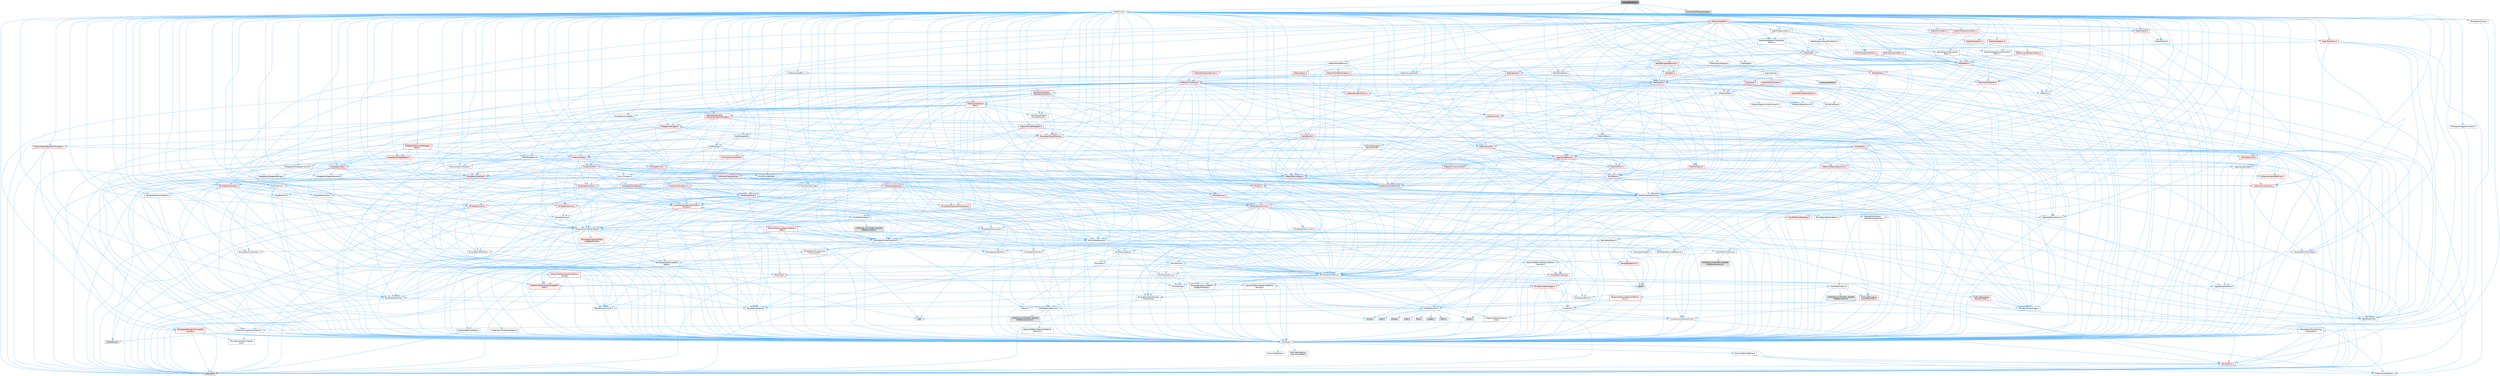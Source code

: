 digraph "CameraModifier.h"
{
 // INTERACTIVE_SVG=YES
 // LATEX_PDF_SIZE
  bgcolor="transparent";
  edge [fontname=Helvetica,fontsize=10,labelfontname=Helvetica,labelfontsize=10];
  node [fontname=Helvetica,fontsize=10,shape=box,height=0.2,width=0.4];
  Node1 [id="Node000001",label="CameraModifier.h",height=0.2,width=0.4,color="gray40", fillcolor="grey60", style="filled", fontcolor="black",tooltip=" "];
  Node1 -> Node2 [id="edge1_Node000001_Node000002",color="steelblue1",style="solid",tooltip=" "];
  Node2 [id="Node000002",label="CoreMinimal.h",height=0.2,width=0.4,color="grey40", fillcolor="white", style="filled",URL="$d7/d67/CoreMinimal_8h.html",tooltip=" "];
  Node2 -> Node3 [id="edge2_Node000002_Node000003",color="steelblue1",style="solid",tooltip=" "];
  Node3 [id="Node000003",label="CoreTypes.h",height=0.2,width=0.4,color="grey40", fillcolor="white", style="filled",URL="$dc/dec/CoreTypes_8h.html",tooltip=" "];
  Node3 -> Node4 [id="edge3_Node000003_Node000004",color="steelblue1",style="solid",tooltip=" "];
  Node4 [id="Node000004",label="HAL/Platform.h",height=0.2,width=0.4,color="red", fillcolor="#FFF0F0", style="filled",URL="$d9/dd0/Platform_8h.html",tooltip=" "];
  Node4 -> Node7 [id="edge4_Node000004_Node000007",color="steelblue1",style="solid",tooltip=" "];
  Node7 [id="Node000007",label="type_traits",height=0.2,width=0.4,color="grey60", fillcolor="#E0E0E0", style="filled",tooltip=" "];
  Node4 -> Node8 [id="edge5_Node000004_Node000008",color="steelblue1",style="solid",tooltip=" "];
  Node8 [id="Node000008",label="PreprocessorHelpers.h",height=0.2,width=0.4,color="grey40", fillcolor="white", style="filled",URL="$db/ddb/PreprocessorHelpers_8h.html",tooltip=" "];
  Node3 -> Node14 [id="edge6_Node000003_Node000014",color="steelblue1",style="solid",tooltip=" "];
  Node14 [id="Node000014",label="ProfilingDebugging\l/UMemoryDefines.h",height=0.2,width=0.4,color="grey40", fillcolor="white", style="filled",URL="$d2/da2/UMemoryDefines_8h.html",tooltip=" "];
  Node3 -> Node15 [id="edge7_Node000003_Node000015",color="steelblue1",style="solid",tooltip=" "];
  Node15 [id="Node000015",label="Misc/CoreMiscDefines.h",height=0.2,width=0.4,color="grey40", fillcolor="white", style="filled",URL="$da/d38/CoreMiscDefines_8h.html",tooltip=" "];
  Node15 -> Node4 [id="edge8_Node000015_Node000004",color="steelblue1",style="solid",tooltip=" "];
  Node15 -> Node8 [id="edge9_Node000015_Node000008",color="steelblue1",style="solid",tooltip=" "];
  Node3 -> Node16 [id="edge10_Node000003_Node000016",color="steelblue1",style="solid",tooltip=" "];
  Node16 [id="Node000016",label="Misc/CoreDefines.h",height=0.2,width=0.4,color="grey40", fillcolor="white", style="filled",URL="$d3/dd2/CoreDefines_8h.html",tooltip=" "];
  Node2 -> Node17 [id="edge11_Node000002_Node000017",color="steelblue1",style="solid",tooltip=" "];
  Node17 [id="Node000017",label="CoreFwd.h",height=0.2,width=0.4,color="grey40", fillcolor="white", style="filled",URL="$d1/d1e/CoreFwd_8h.html",tooltip=" "];
  Node17 -> Node3 [id="edge12_Node000017_Node000003",color="steelblue1",style="solid",tooltip=" "];
  Node17 -> Node18 [id="edge13_Node000017_Node000018",color="steelblue1",style="solid",tooltip=" "];
  Node18 [id="Node000018",label="Containers/ContainersFwd.h",height=0.2,width=0.4,color="grey40", fillcolor="white", style="filled",URL="$d4/d0a/ContainersFwd_8h.html",tooltip=" "];
  Node18 -> Node4 [id="edge14_Node000018_Node000004",color="steelblue1",style="solid",tooltip=" "];
  Node18 -> Node3 [id="edge15_Node000018_Node000003",color="steelblue1",style="solid",tooltip=" "];
  Node18 -> Node19 [id="edge16_Node000018_Node000019",color="steelblue1",style="solid",tooltip=" "];
  Node19 [id="Node000019",label="Traits/IsContiguousContainer.h",height=0.2,width=0.4,color="grey40", fillcolor="white", style="filled",URL="$d5/d3c/IsContiguousContainer_8h.html",tooltip=" "];
  Node19 -> Node3 [id="edge17_Node000019_Node000003",color="steelblue1",style="solid",tooltip=" "];
  Node19 -> Node20 [id="edge18_Node000019_Node000020",color="steelblue1",style="solid",tooltip=" "];
  Node20 [id="Node000020",label="Misc/StaticAssertComplete\lType.h",height=0.2,width=0.4,color="grey40", fillcolor="white", style="filled",URL="$d5/d4e/StaticAssertCompleteType_8h.html",tooltip=" "];
  Node19 -> Node21 [id="edge19_Node000019_Node000021",color="steelblue1",style="solid",tooltip=" "];
  Node21 [id="Node000021",label="initializer_list",height=0.2,width=0.4,color="grey60", fillcolor="#E0E0E0", style="filled",tooltip=" "];
  Node17 -> Node22 [id="edge20_Node000017_Node000022",color="steelblue1",style="solid",tooltip=" "];
  Node22 [id="Node000022",label="Math/MathFwd.h",height=0.2,width=0.4,color="grey40", fillcolor="white", style="filled",URL="$d2/d10/MathFwd_8h.html",tooltip=" "];
  Node22 -> Node4 [id="edge21_Node000022_Node000004",color="steelblue1",style="solid",tooltip=" "];
  Node17 -> Node23 [id="edge22_Node000017_Node000023",color="steelblue1",style="solid",tooltip=" "];
  Node23 [id="Node000023",label="UObject/UObjectHierarchy\lFwd.h",height=0.2,width=0.4,color="grey40", fillcolor="white", style="filled",URL="$d3/d13/UObjectHierarchyFwd_8h.html",tooltip=" "];
  Node2 -> Node23 [id="edge23_Node000002_Node000023",color="steelblue1",style="solid",tooltip=" "];
  Node2 -> Node18 [id="edge24_Node000002_Node000018",color="steelblue1",style="solid",tooltip=" "];
  Node2 -> Node24 [id="edge25_Node000002_Node000024",color="steelblue1",style="solid",tooltip=" "];
  Node24 [id="Node000024",label="Misc/VarArgs.h",height=0.2,width=0.4,color="grey40", fillcolor="white", style="filled",URL="$d5/d6f/VarArgs_8h.html",tooltip=" "];
  Node24 -> Node3 [id="edge26_Node000024_Node000003",color="steelblue1",style="solid",tooltip=" "];
  Node2 -> Node25 [id="edge27_Node000002_Node000025",color="steelblue1",style="solid",tooltip=" "];
  Node25 [id="Node000025",label="Logging/LogVerbosity.h",height=0.2,width=0.4,color="grey40", fillcolor="white", style="filled",URL="$d2/d8f/LogVerbosity_8h.html",tooltip=" "];
  Node25 -> Node3 [id="edge28_Node000025_Node000003",color="steelblue1",style="solid",tooltip=" "];
  Node2 -> Node26 [id="edge29_Node000002_Node000026",color="steelblue1",style="solid",tooltip=" "];
  Node26 [id="Node000026",label="Misc/OutputDevice.h",height=0.2,width=0.4,color="grey40", fillcolor="white", style="filled",URL="$d7/d32/OutputDevice_8h.html",tooltip=" "];
  Node26 -> Node17 [id="edge30_Node000026_Node000017",color="steelblue1",style="solid",tooltip=" "];
  Node26 -> Node3 [id="edge31_Node000026_Node000003",color="steelblue1",style="solid",tooltip=" "];
  Node26 -> Node25 [id="edge32_Node000026_Node000025",color="steelblue1",style="solid",tooltip=" "];
  Node26 -> Node24 [id="edge33_Node000026_Node000024",color="steelblue1",style="solid",tooltip=" "];
  Node26 -> Node27 [id="edge34_Node000026_Node000027",color="steelblue1",style="solid",tooltip=" "];
  Node27 [id="Node000027",label="Templates/IsArrayOrRefOf\lTypeByPredicate.h",height=0.2,width=0.4,color="grey40", fillcolor="white", style="filled",URL="$d6/da1/IsArrayOrRefOfTypeByPredicate_8h.html",tooltip=" "];
  Node27 -> Node3 [id="edge35_Node000027_Node000003",color="steelblue1",style="solid",tooltip=" "];
  Node26 -> Node28 [id="edge36_Node000026_Node000028",color="steelblue1",style="solid",tooltip=" "];
  Node28 [id="Node000028",label="Templates/IsValidVariadic\lFunctionArg.h",height=0.2,width=0.4,color="grey40", fillcolor="white", style="filled",URL="$d0/dc8/IsValidVariadicFunctionArg_8h.html",tooltip=" "];
  Node28 -> Node3 [id="edge37_Node000028_Node000003",color="steelblue1",style="solid",tooltip=" "];
  Node28 -> Node29 [id="edge38_Node000028_Node000029",color="steelblue1",style="solid",tooltip=" "];
  Node29 [id="Node000029",label="IsEnum.h",height=0.2,width=0.4,color="grey40", fillcolor="white", style="filled",URL="$d4/de5/IsEnum_8h.html",tooltip=" "];
  Node28 -> Node7 [id="edge39_Node000028_Node000007",color="steelblue1",style="solid",tooltip=" "];
  Node26 -> Node30 [id="edge40_Node000026_Node000030",color="steelblue1",style="solid",tooltip=" "];
  Node30 [id="Node000030",label="Traits/IsCharEncodingCompatible\lWith.h",height=0.2,width=0.4,color="red", fillcolor="#FFF0F0", style="filled",URL="$df/dd1/IsCharEncodingCompatibleWith_8h.html",tooltip=" "];
  Node30 -> Node7 [id="edge41_Node000030_Node000007",color="steelblue1",style="solid",tooltip=" "];
  Node2 -> Node32 [id="edge42_Node000002_Node000032",color="steelblue1",style="solid",tooltip=" "];
  Node32 [id="Node000032",label="HAL/PlatformCrt.h",height=0.2,width=0.4,color="grey40", fillcolor="white", style="filled",URL="$d8/d75/PlatformCrt_8h.html",tooltip=" "];
  Node32 -> Node33 [id="edge43_Node000032_Node000033",color="steelblue1",style="solid",tooltip=" "];
  Node33 [id="Node000033",label="new",height=0.2,width=0.4,color="grey60", fillcolor="#E0E0E0", style="filled",tooltip=" "];
  Node32 -> Node34 [id="edge44_Node000032_Node000034",color="steelblue1",style="solid",tooltip=" "];
  Node34 [id="Node000034",label="wchar.h",height=0.2,width=0.4,color="grey60", fillcolor="#E0E0E0", style="filled",tooltip=" "];
  Node32 -> Node35 [id="edge45_Node000032_Node000035",color="steelblue1",style="solid",tooltip=" "];
  Node35 [id="Node000035",label="stddef.h",height=0.2,width=0.4,color="grey60", fillcolor="#E0E0E0", style="filled",tooltip=" "];
  Node32 -> Node36 [id="edge46_Node000032_Node000036",color="steelblue1",style="solid",tooltip=" "];
  Node36 [id="Node000036",label="stdlib.h",height=0.2,width=0.4,color="grey60", fillcolor="#E0E0E0", style="filled",tooltip=" "];
  Node32 -> Node37 [id="edge47_Node000032_Node000037",color="steelblue1",style="solid",tooltip=" "];
  Node37 [id="Node000037",label="stdio.h",height=0.2,width=0.4,color="grey60", fillcolor="#E0E0E0", style="filled",tooltip=" "];
  Node32 -> Node38 [id="edge48_Node000032_Node000038",color="steelblue1",style="solid",tooltip=" "];
  Node38 [id="Node000038",label="stdarg.h",height=0.2,width=0.4,color="grey60", fillcolor="#E0E0E0", style="filled",tooltip=" "];
  Node32 -> Node39 [id="edge49_Node000032_Node000039",color="steelblue1",style="solid",tooltip=" "];
  Node39 [id="Node000039",label="math.h",height=0.2,width=0.4,color="grey60", fillcolor="#E0E0E0", style="filled",tooltip=" "];
  Node32 -> Node40 [id="edge50_Node000032_Node000040",color="steelblue1",style="solid",tooltip=" "];
  Node40 [id="Node000040",label="float.h",height=0.2,width=0.4,color="grey60", fillcolor="#E0E0E0", style="filled",tooltip=" "];
  Node32 -> Node41 [id="edge51_Node000032_Node000041",color="steelblue1",style="solid",tooltip=" "];
  Node41 [id="Node000041",label="string.h",height=0.2,width=0.4,color="grey60", fillcolor="#E0E0E0", style="filled",tooltip=" "];
  Node2 -> Node42 [id="edge52_Node000002_Node000042",color="steelblue1",style="solid",tooltip=" "];
  Node42 [id="Node000042",label="HAL/PlatformMisc.h",height=0.2,width=0.4,color="grey40", fillcolor="white", style="filled",URL="$d0/df5/PlatformMisc_8h.html",tooltip=" "];
  Node42 -> Node3 [id="edge53_Node000042_Node000003",color="steelblue1",style="solid",tooltip=" "];
  Node42 -> Node43 [id="edge54_Node000042_Node000043",color="steelblue1",style="solid",tooltip=" "];
  Node43 [id="Node000043",label="GenericPlatform/GenericPlatform\lMisc.h",height=0.2,width=0.4,color="red", fillcolor="#FFF0F0", style="filled",URL="$db/d9a/GenericPlatformMisc_8h.html",tooltip=" "];
  Node43 -> Node17 [id="edge55_Node000043_Node000017",color="steelblue1",style="solid",tooltip=" "];
  Node43 -> Node3 [id="edge56_Node000043_Node000003",color="steelblue1",style="solid",tooltip=" "];
  Node43 -> Node32 [id="edge57_Node000043_Node000032",color="steelblue1",style="solid",tooltip=" "];
  Node43 -> Node47 [id="edge58_Node000043_Node000047",color="steelblue1",style="solid",tooltip=" "];
  Node47 [id="Node000047",label="Math/NumericLimits.h",height=0.2,width=0.4,color="grey40", fillcolor="white", style="filled",URL="$df/d1b/NumericLimits_8h.html",tooltip=" "];
  Node47 -> Node3 [id="edge59_Node000047_Node000003",color="steelblue1",style="solid",tooltip=" "];
  Node43 -> Node49 [id="edge60_Node000043_Node000049",color="steelblue1",style="solid",tooltip=" "];
  Node49 [id="Node000049",label="Misc/EnumClassFlags.h",height=0.2,width=0.4,color="grey40", fillcolor="white", style="filled",URL="$d8/de7/EnumClassFlags_8h.html",tooltip=" "];
  Node42 -> Node52 [id="edge61_Node000042_Node000052",color="steelblue1",style="solid",tooltip=" "];
  Node52 [id="Node000052",label="COMPILED_PLATFORM_HEADER\l(PlatformMisc.h)",height=0.2,width=0.4,color="grey60", fillcolor="#E0E0E0", style="filled",tooltip=" "];
  Node42 -> Node53 [id="edge62_Node000042_Node000053",color="steelblue1",style="solid",tooltip=" "];
  Node53 [id="Node000053",label="ProfilingDebugging\l/CpuProfilerTrace.h",height=0.2,width=0.4,color="red", fillcolor="#FFF0F0", style="filled",URL="$da/dcb/CpuProfilerTrace_8h.html",tooltip=" "];
  Node53 -> Node3 [id="edge63_Node000053_Node000003",color="steelblue1",style="solid",tooltip=" "];
  Node53 -> Node18 [id="edge64_Node000053_Node000018",color="steelblue1",style="solid",tooltip=" "];
  Node53 -> Node54 [id="edge65_Node000053_Node000054",color="steelblue1",style="solid",tooltip=" "];
  Node54 [id="Node000054",label="HAL/PlatformAtomics.h",height=0.2,width=0.4,color="grey40", fillcolor="white", style="filled",URL="$d3/d36/PlatformAtomics_8h.html",tooltip=" "];
  Node54 -> Node3 [id="edge66_Node000054_Node000003",color="steelblue1",style="solid",tooltip=" "];
  Node54 -> Node55 [id="edge67_Node000054_Node000055",color="steelblue1",style="solid",tooltip=" "];
  Node55 [id="Node000055",label="GenericPlatform/GenericPlatform\lAtomics.h",height=0.2,width=0.4,color="grey40", fillcolor="white", style="filled",URL="$da/d72/GenericPlatformAtomics_8h.html",tooltip=" "];
  Node55 -> Node3 [id="edge68_Node000055_Node000003",color="steelblue1",style="solid",tooltip=" "];
  Node54 -> Node56 [id="edge69_Node000054_Node000056",color="steelblue1",style="solid",tooltip=" "];
  Node56 [id="Node000056",label="COMPILED_PLATFORM_HEADER\l(PlatformAtomics.h)",height=0.2,width=0.4,color="grey60", fillcolor="#E0E0E0", style="filled",tooltip=" "];
  Node53 -> Node8 [id="edge70_Node000053_Node000008",color="steelblue1",style="solid",tooltip=" "];
  Node2 -> Node61 [id="edge71_Node000002_Node000061",color="steelblue1",style="solid",tooltip=" "];
  Node61 [id="Node000061",label="Misc/AssertionMacros.h",height=0.2,width=0.4,color="grey40", fillcolor="white", style="filled",URL="$d0/dfa/AssertionMacros_8h.html",tooltip=" "];
  Node61 -> Node3 [id="edge72_Node000061_Node000003",color="steelblue1",style="solid",tooltip=" "];
  Node61 -> Node4 [id="edge73_Node000061_Node000004",color="steelblue1",style="solid",tooltip=" "];
  Node61 -> Node42 [id="edge74_Node000061_Node000042",color="steelblue1",style="solid",tooltip=" "];
  Node61 -> Node8 [id="edge75_Node000061_Node000008",color="steelblue1",style="solid",tooltip=" "];
  Node61 -> Node62 [id="edge76_Node000061_Node000062",color="steelblue1",style="solid",tooltip=" "];
  Node62 [id="Node000062",label="Templates/EnableIf.h",height=0.2,width=0.4,color="grey40", fillcolor="white", style="filled",URL="$d7/d60/EnableIf_8h.html",tooltip=" "];
  Node62 -> Node3 [id="edge77_Node000062_Node000003",color="steelblue1",style="solid",tooltip=" "];
  Node61 -> Node27 [id="edge78_Node000061_Node000027",color="steelblue1",style="solid",tooltip=" "];
  Node61 -> Node28 [id="edge79_Node000061_Node000028",color="steelblue1",style="solid",tooltip=" "];
  Node61 -> Node30 [id="edge80_Node000061_Node000030",color="steelblue1",style="solid",tooltip=" "];
  Node61 -> Node24 [id="edge81_Node000061_Node000024",color="steelblue1",style="solid",tooltip=" "];
  Node61 -> Node63 [id="edge82_Node000061_Node000063",color="steelblue1",style="solid",tooltip=" "];
  Node63 [id="Node000063",label="String/FormatStringSan.h",height=0.2,width=0.4,color="red", fillcolor="#FFF0F0", style="filled",URL="$d3/d8b/FormatStringSan_8h.html",tooltip=" "];
  Node63 -> Node7 [id="edge83_Node000063_Node000007",color="steelblue1",style="solid",tooltip=" "];
  Node63 -> Node3 [id="edge84_Node000063_Node000003",color="steelblue1",style="solid",tooltip=" "];
  Node63 -> Node64 [id="edge85_Node000063_Node000064",color="steelblue1",style="solid",tooltip=" "];
  Node64 [id="Node000064",label="Templates/Requires.h",height=0.2,width=0.4,color="grey40", fillcolor="white", style="filled",URL="$dc/d96/Requires_8h.html",tooltip=" "];
  Node64 -> Node62 [id="edge86_Node000064_Node000062",color="steelblue1",style="solid",tooltip=" "];
  Node64 -> Node7 [id="edge87_Node000064_Node000007",color="steelblue1",style="solid",tooltip=" "];
  Node63 -> Node65 [id="edge88_Node000063_Node000065",color="steelblue1",style="solid",tooltip=" "];
  Node65 [id="Node000065",label="Templates/Identity.h",height=0.2,width=0.4,color="grey40", fillcolor="white", style="filled",URL="$d0/dd5/Identity_8h.html",tooltip=" "];
  Node63 -> Node28 [id="edge89_Node000063_Node000028",color="steelblue1",style="solid",tooltip=" "];
  Node63 -> Node18 [id="edge90_Node000063_Node000018",color="steelblue1",style="solid",tooltip=" "];
  Node61 -> Node69 [id="edge91_Node000061_Node000069",color="steelblue1",style="solid",tooltip=" "];
  Node69 [id="Node000069",label="atomic",height=0.2,width=0.4,color="grey60", fillcolor="#E0E0E0", style="filled",tooltip=" "];
  Node2 -> Node70 [id="edge92_Node000002_Node000070",color="steelblue1",style="solid",tooltip=" "];
  Node70 [id="Node000070",label="Templates/IsPointer.h",height=0.2,width=0.4,color="grey40", fillcolor="white", style="filled",URL="$d7/d05/IsPointer_8h.html",tooltip=" "];
  Node70 -> Node3 [id="edge93_Node000070_Node000003",color="steelblue1",style="solid",tooltip=" "];
  Node2 -> Node71 [id="edge94_Node000002_Node000071",color="steelblue1",style="solid",tooltip=" "];
  Node71 [id="Node000071",label="HAL/PlatformMemory.h",height=0.2,width=0.4,color="grey40", fillcolor="white", style="filled",URL="$de/d68/PlatformMemory_8h.html",tooltip=" "];
  Node71 -> Node3 [id="edge95_Node000071_Node000003",color="steelblue1",style="solid",tooltip=" "];
  Node71 -> Node72 [id="edge96_Node000071_Node000072",color="steelblue1",style="solid",tooltip=" "];
  Node72 [id="Node000072",label="GenericPlatform/GenericPlatform\lMemory.h",height=0.2,width=0.4,color="grey40", fillcolor="white", style="filled",URL="$dd/d22/GenericPlatformMemory_8h.html",tooltip=" "];
  Node72 -> Node17 [id="edge97_Node000072_Node000017",color="steelblue1",style="solid",tooltip=" "];
  Node72 -> Node3 [id="edge98_Node000072_Node000003",color="steelblue1",style="solid",tooltip=" "];
  Node72 -> Node73 [id="edge99_Node000072_Node000073",color="steelblue1",style="solid",tooltip=" "];
  Node73 [id="Node000073",label="HAL/PlatformString.h",height=0.2,width=0.4,color="red", fillcolor="#FFF0F0", style="filled",URL="$db/db5/PlatformString_8h.html",tooltip=" "];
  Node73 -> Node3 [id="edge100_Node000073_Node000003",color="steelblue1",style="solid",tooltip=" "];
  Node72 -> Node41 [id="edge101_Node000072_Node000041",color="steelblue1",style="solid",tooltip=" "];
  Node72 -> Node34 [id="edge102_Node000072_Node000034",color="steelblue1",style="solid",tooltip=" "];
  Node71 -> Node75 [id="edge103_Node000071_Node000075",color="steelblue1",style="solid",tooltip=" "];
  Node75 [id="Node000075",label="COMPILED_PLATFORM_HEADER\l(PlatformMemory.h)",height=0.2,width=0.4,color="grey60", fillcolor="#E0E0E0", style="filled",tooltip=" "];
  Node2 -> Node54 [id="edge104_Node000002_Node000054",color="steelblue1",style="solid",tooltip=" "];
  Node2 -> Node76 [id="edge105_Node000002_Node000076",color="steelblue1",style="solid",tooltip=" "];
  Node76 [id="Node000076",label="Misc/Exec.h",height=0.2,width=0.4,color="grey40", fillcolor="white", style="filled",URL="$de/ddb/Exec_8h.html",tooltip=" "];
  Node76 -> Node3 [id="edge106_Node000076_Node000003",color="steelblue1",style="solid",tooltip=" "];
  Node76 -> Node61 [id="edge107_Node000076_Node000061",color="steelblue1",style="solid",tooltip=" "];
  Node2 -> Node77 [id="edge108_Node000002_Node000077",color="steelblue1",style="solid",tooltip=" "];
  Node77 [id="Node000077",label="HAL/MemoryBase.h",height=0.2,width=0.4,color="grey40", fillcolor="white", style="filled",URL="$d6/d9f/MemoryBase_8h.html",tooltip=" "];
  Node77 -> Node3 [id="edge109_Node000077_Node000003",color="steelblue1",style="solid",tooltip=" "];
  Node77 -> Node54 [id="edge110_Node000077_Node000054",color="steelblue1",style="solid",tooltip=" "];
  Node77 -> Node32 [id="edge111_Node000077_Node000032",color="steelblue1",style="solid",tooltip=" "];
  Node77 -> Node76 [id="edge112_Node000077_Node000076",color="steelblue1",style="solid",tooltip=" "];
  Node77 -> Node26 [id="edge113_Node000077_Node000026",color="steelblue1",style="solid",tooltip=" "];
  Node77 -> Node78 [id="edge114_Node000077_Node000078",color="steelblue1",style="solid",tooltip=" "];
  Node78 [id="Node000078",label="Templates/Atomic.h",height=0.2,width=0.4,color="red", fillcolor="#FFF0F0", style="filled",URL="$d3/d91/Atomic_8h.html",tooltip=" "];
  Node78 -> Node69 [id="edge115_Node000078_Node000069",color="steelblue1",style="solid",tooltip=" "];
  Node2 -> Node87 [id="edge116_Node000002_Node000087",color="steelblue1",style="solid",tooltip=" "];
  Node87 [id="Node000087",label="HAL/UnrealMemory.h",height=0.2,width=0.4,color="grey40", fillcolor="white", style="filled",URL="$d9/d96/UnrealMemory_8h.html",tooltip=" "];
  Node87 -> Node3 [id="edge117_Node000087_Node000003",color="steelblue1",style="solid",tooltip=" "];
  Node87 -> Node72 [id="edge118_Node000087_Node000072",color="steelblue1",style="solid",tooltip=" "];
  Node87 -> Node77 [id="edge119_Node000087_Node000077",color="steelblue1",style="solid",tooltip=" "];
  Node87 -> Node71 [id="edge120_Node000087_Node000071",color="steelblue1",style="solid",tooltip=" "];
  Node87 -> Node88 [id="edge121_Node000087_Node000088",color="steelblue1",style="solid",tooltip=" "];
  Node88 [id="Node000088",label="ProfilingDebugging\l/MemoryTrace.h",height=0.2,width=0.4,color="red", fillcolor="#FFF0F0", style="filled",URL="$da/dd7/MemoryTrace_8h.html",tooltip=" "];
  Node88 -> Node4 [id="edge122_Node000088_Node000004",color="steelblue1",style="solid",tooltip=" "];
  Node88 -> Node49 [id="edge123_Node000088_Node000049",color="steelblue1",style="solid",tooltip=" "];
  Node87 -> Node70 [id="edge124_Node000087_Node000070",color="steelblue1",style="solid",tooltip=" "];
  Node2 -> Node89 [id="edge125_Node000002_Node000089",color="steelblue1",style="solid",tooltip=" "];
  Node89 [id="Node000089",label="Templates/IsArithmetic.h",height=0.2,width=0.4,color="grey40", fillcolor="white", style="filled",URL="$d2/d5d/IsArithmetic_8h.html",tooltip=" "];
  Node89 -> Node3 [id="edge126_Node000089_Node000003",color="steelblue1",style="solid",tooltip=" "];
  Node2 -> Node83 [id="edge127_Node000002_Node000083",color="steelblue1",style="solid",tooltip=" "];
  Node83 [id="Node000083",label="Templates/AndOrNot.h",height=0.2,width=0.4,color="grey40", fillcolor="white", style="filled",URL="$db/d0a/AndOrNot_8h.html",tooltip=" "];
  Node83 -> Node3 [id="edge128_Node000083_Node000003",color="steelblue1",style="solid",tooltip=" "];
  Node2 -> Node90 [id="edge129_Node000002_Node000090",color="steelblue1",style="solid",tooltip=" "];
  Node90 [id="Node000090",label="Templates/IsPODType.h",height=0.2,width=0.4,color="grey40", fillcolor="white", style="filled",URL="$d7/db1/IsPODType_8h.html",tooltip=" "];
  Node90 -> Node3 [id="edge130_Node000090_Node000003",color="steelblue1",style="solid",tooltip=" "];
  Node2 -> Node91 [id="edge131_Node000002_Node000091",color="steelblue1",style="solid",tooltip=" "];
  Node91 [id="Node000091",label="Templates/IsUECoreType.h",height=0.2,width=0.4,color="grey40", fillcolor="white", style="filled",URL="$d1/db8/IsUECoreType_8h.html",tooltip=" "];
  Node91 -> Node3 [id="edge132_Node000091_Node000003",color="steelblue1",style="solid",tooltip=" "];
  Node91 -> Node7 [id="edge133_Node000091_Node000007",color="steelblue1",style="solid",tooltip=" "];
  Node2 -> Node84 [id="edge134_Node000002_Node000084",color="steelblue1",style="solid",tooltip=" "];
  Node84 [id="Node000084",label="Templates/IsTriviallyCopy\lConstructible.h",height=0.2,width=0.4,color="grey40", fillcolor="white", style="filled",URL="$d3/d78/IsTriviallyCopyConstructible_8h.html",tooltip=" "];
  Node84 -> Node3 [id="edge135_Node000084_Node000003",color="steelblue1",style="solid",tooltip=" "];
  Node84 -> Node7 [id="edge136_Node000084_Node000007",color="steelblue1",style="solid",tooltip=" "];
  Node2 -> Node92 [id="edge137_Node000002_Node000092",color="steelblue1",style="solid",tooltip=" "];
  Node92 [id="Node000092",label="Templates/UnrealTypeTraits.h",height=0.2,width=0.4,color="grey40", fillcolor="white", style="filled",URL="$d2/d2d/UnrealTypeTraits_8h.html",tooltip=" "];
  Node92 -> Node3 [id="edge138_Node000092_Node000003",color="steelblue1",style="solid",tooltip=" "];
  Node92 -> Node70 [id="edge139_Node000092_Node000070",color="steelblue1",style="solid",tooltip=" "];
  Node92 -> Node61 [id="edge140_Node000092_Node000061",color="steelblue1",style="solid",tooltip=" "];
  Node92 -> Node83 [id="edge141_Node000092_Node000083",color="steelblue1",style="solid",tooltip=" "];
  Node92 -> Node62 [id="edge142_Node000092_Node000062",color="steelblue1",style="solid",tooltip=" "];
  Node92 -> Node89 [id="edge143_Node000092_Node000089",color="steelblue1",style="solid",tooltip=" "];
  Node92 -> Node29 [id="edge144_Node000092_Node000029",color="steelblue1",style="solid",tooltip=" "];
  Node92 -> Node93 [id="edge145_Node000092_Node000093",color="steelblue1",style="solid",tooltip=" "];
  Node93 [id="Node000093",label="Templates/Models.h",height=0.2,width=0.4,color="grey40", fillcolor="white", style="filled",URL="$d3/d0c/Models_8h.html",tooltip=" "];
  Node93 -> Node65 [id="edge146_Node000093_Node000065",color="steelblue1",style="solid",tooltip=" "];
  Node92 -> Node90 [id="edge147_Node000092_Node000090",color="steelblue1",style="solid",tooltip=" "];
  Node92 -> Node91 [id="edge148_Node000092_Node000091",color="steelblue1",style="solid",tooltip=" "];
  Node92 -> Node84 [id="edge149_Node000092_Node000084",color="steelblue1",style="solid",tooltip=" "];
  Node2 -> Node62 [id="edge150_Node000002_Node000062",color="steelblue1",style="solid",tooltip=" "];
  Node2 -> Node94 [id="edge151_Node000002_Node000094",color="steelblue1",style="solid",tooltip=" "];
  Node94 [id="Node000094",label="Templates/RemoveReference.h",height=0.2,width=0.4,color="grey40", fillcolor="white", style="filled",URL="$da/dbe/RemoveReference_8h.html",tooltip=" "];
  Node94 -> Node3 [id="edge152_Node000094_Node000003",color="steelblue1",style="solid",tooltip=" "];
  Node2 -> Node95 [id="edge153_Node000002_Node000095",color="steelblue1",style="solid",tooltip=" "];
  Node95 [id="Node000095",label="Templates/IntegralConstant.h",height=0.2,width=0.4,color="grey40", fillcolor="white", style="filled",URL="$db/d1b/IntegralConstant_8h.html",tooltip=" "];
  Node95 -> Node3 [id="edge154_Node000095_Node000003",color="steelblue1",style="solid",tooltip=" "];
  Node2 -> Node96 [id="edge155_Node000002_Node000096",color="steelblue1",style="solid",tooltip=" "];
  Node96 [id="Node000096",label="Templates/IsClass.h",height=0.2,width=0.4,color="grey40", fillcolor="white", style="filled",URL="$db/dcb/IsClass_8h.html",tooltip=" "];
  Node96 -> Node3 [id="edge156_Node000096_Node000003",color="steelblue1",style="solid",tooltip=" "];
  Node2 -> Node97 [id="edge157_Node000002_Node000097",color="steelblue1",style="solid",tooltip=" "];
  Node97 [id="Node000097",label="Templates/TypeCompatible\lBytes.h",height=0.2,width=0.4,color="grey40", fillcolor="white", style="filled",URL="$df/d0a/TypeCompatibleBytes_8h.html",tooltip=" "];
  Node97 -> Node3 [id="edge158_Node000097_Node000003",color="steelblue1",style="solid",tooltip=" "];
  Node97 -> Node41 [id="edge159_Node000097_Node000041",color="steelblue1",style="solid",tooltip=" "];
  Node97 -> Node33 [id="edge160_Node000097_Node000033",color="steelblue1",style="solid",tooltip=" "];
  Node97 -> Node7 [id="edge161_Node000097_Node000007",color="steelblue1",style="solid",tooltip=" "];
  Node2 -> Node19 [id="edge162_Node000002_Node000019",color="steelblue1",style="solid",tooltip=" "];
  Node2 -> Node98 [id="edge163_Node000002_Node000098",color="steelblue1",style="solid",tooltip=" "];
  Node98 [id="Node000098",label="Templates/UnrealTemplate.h",height=0.2,width=0.4,color="grey40", fillcolor="white", style="filled",URL="$d4/d24/UnrealTemplate_8h.html",tooltip=" "];
  Node98 -> Node3 [id="edge164_Node000098_Node000003",color="steelblue1",style="solid",tooltip=" "];
  Node98 -> Node70 [id="edge165_Node000098_Node000070",color="steelblue1",style="solid",tooltip=" "];
  Node98 -> Node87 [id="edge166_Node000098_Node000087",color="steelblue1",style="solid",tooltip=" "];
  Node98 -> Node99 [id="edge167_Node000098_Node000099",color="steelblue1",style="solid",tooltip=" "];
  Node99 [id="Node000099",label="Templates/CopyQualifiers\lAndRefsFromTo.h",height=0.2,width=0.4,color="red", fillcolor="#FFF0F0", style="filled",URL="$d3/db3/CopyQualifiersAndRefsFromTo_8h.html",tooltip=" "];
  Node98 -> Node92 [id="edge168_Node000098_Node000092",color="steelblue1",style="solid",tooltip=" "];
  Node98 -> Node94 [id="edge169_Node000098_Node000094",color="steelblue1",style="solid",tooltip=" "];
  Node98 -> Node64 [id="edge170_Node000098_Node000064",color="steelblue1",style="solid",tooltip=" "];
  Node98 -> Node97 [id="edge171_Node000098_Node000097",color="steelblue1",style="solid",tooltip=" "];
  Node98 -> Node65 [id="edge172_Node000098_Node000065",color="steelblue1",style="solid",tooltip=" "];
  Node98 -> Node19 [id="edge173_Node000098_Node000019",color="steelblue1",style="solid",tooltip=" "];
  Node98 -> Node101 [id="edge174_Node000098_Node000101",color="steelblue1",style="solid",tooltip=" "];
  Node101 [id="Node000101",label="Traits/UseBitwiseSwap.h",height=0.2,width=0.4,color="grey40", fillcolor="white", style="filled",URL="$db/df3/UseBitwiseSwap_8h.html",tooltip=" "];
  Node101 -> Node3 [id="edge175_Node000101_Node000003",color="steelblue1",style="solid",tooltip=" "];
  Node101 -> Node7 [id="edge176_Node000101_Node000007",color="steelblue1",style="solid",tooltip=" "];
  Node98 -> Node7 [id="edge177_Node000098_Node000007",color="steelblue1",style="solid",tooltip=" "];
  Node2 -> Node47 [id="edge178_Node000002_Node000047",color="steelblue1",style="solid",tooltip=" "];
  Node2 -> Node102 [id="edge179_Node000002_Node000102",color="steelblue1",style="solid",tooltip=" "];
  Node102 [id="Node000102",label="HAL/PlatformMath.h",height=0.2,width=0.4,color="grey40", fillcolor="white", style="filled",URL="$dc/d53/PlatformMath_8h.html",tooltip=" "];
  Node102 -> Node3 [id="edge180_Node000102_Node000003",color="steelblue1",style="solid",tooltip=" "];
  Node102 -> Node103 [id="edge181_Node000102_Node000103",color="steelblue1",style="solid",tooltip=" "];
  Node103 [id="Node000103",label="GenericPlatform/GenericPlatform\lMath.h",height=0.2,width=0.4,color="red", fillcolor="#FFF0F0", style="filled",URL="$d5/d79/GenericPlatformMath_8h.html",tooltip=" "];
  Node103 -> Node3 [id="edge182_Node000103_Node000003",color="steelblue1",style="solid",tooltip=" "];
  Node103 -> Node18 [id="edge183_Node000103_Node000018",color="steelblue1",style="solid",tooltip=" "];
  Node103 -> Node32 [id="edge184_Node000103_Node000032",color="steelblue1",style="solid",tooltip=" "];
  Node103 -> Node83 [id="edge185_Node000103_Node000083",color="steelblue1",style="solid",tooltip=" "];
  Node103 -> Node104 [id="edge186_Node000103_Node000104",color="steelblue1",style="solid",tooltip=" "];
  Node104 [id="Node000104",label="Templates/Decay.h",height=0.2,width=0.4,color="grey40", fillcolor="white", style="filled",URL="$dd/d0f/Decay_8h.html",tooltip=" "];
  Node104 -> Node3 [id="edge187_Node000104_Node000003",color="steelblue1",style="solid",tooltip=" "];
  Node104 -> Node94 [id="edge188_Node000104_Node000094",color="steelblue1",style="solid",tooltip=" "];
  Node104 -> Node7 [id="edge189_Node000104_Node000007",color="steelblue1",style="solid",tooltip=" "];
  Node103 -> Node92 [id="edge190_Node000103_Node000092",color="steelblue1",style="solid",tooltip=" "];
  Node103 -> Node64 [id="edge191_Node000103_Node000064",color="steelblue1",style="solid",tooltip=" "];
  Node103 -> Node97 [id="edge192_Node000103_Node000097",color="steelblue1",style="solid",tooltip=" "];
  Node103 -> Node7 [id="edge193_Node000103_Node000007",color="steelblue1",style="solid",tooltip=" "];
  Node102 -> Node109 [id="edge194_Node000102_Node000109",color="steelblue1",style="solid",tooltip=" "];
  Node109 [id="Node000109",label="COMPILED_PLATFORM_HEADER\l(PlatformMath.h)",height=0.2,width=0.4,color="grey60", fillcolor="#E0E0E0", style="filled",tooltip=" "];
  Node2 -> Node85 [id="edge195_Node000002_Node000085",color="steelblue1",style="solid",tooltip=" "];
  Node85 [id="Node000085",label="Templates/IsTriviallyCopy\lAssignable.h",height=0.2,width=0.4,color="grey40", fillcolor="white", style="filled",URL="$d2/df2/IsTriviallyCopyAssignable_8h.html",tooltip=" "];
  Node85 -> Node3 [id="edge196_Node000085_Node000003",color="steelblue1",style="solid",tooltip=" "];
  Node85 -> Node7 [id="edge197_Node000085_Node000007",color="steelblue1",style="solid",tooltip=" "];
  Node2 -> Node110 [id="edge198_Node000002_Node000110",color="steelblue1",style="solid",tooltip=" "];
  Node110 [id="Node000110",label="Templates/MemoryOps.h",height=0.2,width=0.4,color="grey40", fillcolor="white", style="filled",URL="$db/dea/MemoryOps_8h.html",tooltip=" "];
  Node110 -> Node3 [id="edge199_Node000110_Node000003",color="steelblue1",style="solid",tooltip=" "];
  Node110 -> Node87 [id="edge200_Node000110_Node000087",color="steelblue1",style="solid",tooltip=" "];
  Node110 -> Node85 [id="edge201_Node000110_Node000085",color="steelblue1",style="solid",tooltip=" "];
  Node110 -> Node84 [id="edge202_Node000110_Node000084",color="steelblue1",style="solid",tooltip=" "];
  Node110 -> Node64 [id="edge203_Node000110_Node000064",color="steelblue1",style="solid",tooltip=" "];
  Node110 -> Node92 [id="edge204_Node000110_Node000092",color="steelblue1",style="solid",tooltip=" "];
  Node110 -> Node101 [id="edge205_Node000110_Node000101",color="steelblue1",style="solid",tooltip=" "];
  Node110 -> Node33 [id="edge206_Node000110_Node000033",color="steelblue1",style="solid",tooltip=" "];
  Node110 -> Node7 [id="edge207_Node000110_Node000007",color="steelblue1",style="solid",tooltip=" "];
  Node2 -> Node111 [id="edge208_Node000002_Node000111",color="steelblue1",style="solid",tooltip=" "];
  Node111 [id="Node000111",label="Containers/ContainerAllocation\lPolicies.h",height=0.2,width=0.4,color="red", fillcolor="#FFF0F0", style="filled",URL="$d7/dff/ContainerAllocationPolicies_8h.html",tooltip=" "];
  Node111 -> Node3 [id="edge209_Node000111_Node000003",color="steelblue1",style="solid",tooltip=" "];
  Node111 -> Node112 [id="edge210_Node000111_Node000112",color="steelblue1",style="solid",tooltip=" "];
  Node112 [id="Node000112",label="Containers/ContainerHelpers.h",height=0.2,width=0.4,color="grey40", fillcolor="white", style="filled",URL="$d7/d33/ContainerHelpers_8h.html",tooltip=" "];
  Node112 -> Node3 [id="edge211_Node000112_Node000003",color="steelblue1",style="solid",tooltip=" "];
  Node111 -> Node111 [id="edge212_Node000111_Node000111",color="steelblue1",style="solid",tooltip=" "];
  Node111 -> Node102 [id="edge213_Node000111_Node000102",color="steelblue1",style="solid",tooltip=" "];
  Node111 -> Node87 [id="edge214_Node000111_Node000087",color="steelblue1",style="solid",tooltip=" "];
  Node111 -> Node47 [id="edge215_Node000111_Node000047",color="steelblue1",style="solid",tooltip=" "];
  Node111 -> Node61 [id="edge216_Node000111_Node000061",color="steelblue1",style="solid",tooltip=" "];
  Node111 -> Node110 [id="edge217_Node000111_Node000110",color="steelblue1",style="solid",tooltip=" "];
  Node111 -> Node97 [id="edge218_Node000111_Node000097",color="steelblue1",style="solid",tooltip=" "];
  Node111 -> Node7 [id="edge219_Node000111_Node000007",color="steelblue1",style="solid",tooltip=" "];
  Node2 -> Node114 [id="edge220_Node000002_Node000114",color="steelblue1",style="solid",tooltip=" "];
  Node114 [id="Node000114",label="Templates/IsEnumClass.h",height=0.2,width=0.4,color="grey40", fillcolor="white", style="filled",URL="$d7/d15/IsEnumClass_8h.html",tooltip=" "];
  Node114 -> Node3 [id="edge221_Node000114_Node000003",color="steelblue1",style="solid",tooltip=" "];
  Node114 -> Node83 [id="edge222_Node000114_Node000083",color="steelblue1",style="solid",tooltip=" "];
  Node2 -> Node115 [id="edge223_Node000002_Node000115",color="steelblue1",style="solid",tooltip=" "];
  Node115 [id="Node000115",label="HAL/PlatformProperties.h",height=0.2,width=0.4,color="red", fillcolor="#FFF0F0", style="filled",URL="$d9/db0/PlatformProperties_8h.html",tooltip=" "];
  Node115 -> Node3 [id="edge224_Node000115_Node000003",color="steelblue1",style="solid",tooltip=" "];
  Node2 -> Node118 [id="edge225_Node000002_Node000118",color="steelblue1",style="solid",tooltip=" "];
  Node118 [id="Node000118",label="Misc/EngineVersionBase.h",height=0.2,width=0.4,color="grey40", fillcolor="white", style="filled",URL="$d5/d2b/EngineVersionBase_8h.html",tooltip=" "];
  Node118 -> Node3 [id="edge226_Node000118_Node000003",color="steelblue1",style="solid",tooltip=" "];
  Node2 -> Node119 [id="edge227_Node000002_Node000119",color="steelblue1",style="solid",tooltip=" "];
  Node119 [id="Node000119",label="Internationalization\l/TextNamespaceFwd.h",height=0.2,width=0.4,color="grey40", fillcolor="white", style="filled",URL="$d8/d97/TextNamespaceFwd_8h.html",tooltip=" "];
  Node119 -> Node3 [id="edge228_Node000119_Node000003",color="steelblue1",style="solid",tooltip=" "];
  Node2 -> Node120 [id="edge229_Node000002_Node000120",color="steelblue1",style="solid",tooltip=" "];
  Node120 [id="Node000120",label="Serialization/Archive.h",height=0.2,width=0.4,color="red", fillcolor="#FFF0F0", style="filled",URL="$d7/d3b/Archive_8h.html",tooltip=" "];
  Node120 -> Node17 [id="edge230_Node000120_Node000017",color="steelblue1",style="solid",tooltip=" "];
  Node120 -> Node3 [id="edge231_Node000120_Node000003",color="steelblue1",style="solid",tooltip=" "];
  Node120 -> Node115 [id="edge232_Node000120_Node000115",color="steelblue1",style="solid",tooltip=" "];
  Node120 -> Node119 [id="edge233_Node000120_Node000119",color="steelblue1",style="solid",tooltip=" "];
  Node120 -> Node22 [id="edge234_Node000120_Node000022",color="steelblue1",style="solid",tooltip=" "];
  Node120 -> Node61 [id="edge235_Node000120_Node000061",color="steelblue1",style="solid",tooltip=" "];
  Node120 -> Node118 [id="edge236_Node000120_Node000118",color="steelblue1",style="solid",tooltip=" "];
  Node120 -> Node24 [id="edge237_Node000120_Node000024",color="steelblue1",style="solid",tooltip=" "];
  Node120 -> Node62 [id="edge238_Node000120_Node000062",color="steelblue1",style="solid",tooltip=" "];
  Node120 -> Node27 [id="edge239_Node000120_Node000027",color="steelblue1",style="solid",tooltip=" "];
  Node120 -> Node114 [id="edge240_Node000120_Node000114",color="steelblue1",style="solid",tooltip=" "];
  Node120 -> Node28 [id="edge241_Node000120_Node000028",color="steelblue1",style="solid",tooltip=" "];
  Node120 -> Node98 [id="edge242_Node000120_Node000098",color="steelblue1",style="solid",tooltip=" "];
  Node120 -> Node30 [id="edge243_Node000120_Node000030",color="steelblue1",style="solid",tooltip=" "];
  Node120 -> Node123 [id="edge244_Node000120_Node000123",color="steelblue1",style="solid",tooltip=" "];
  Node123 [id="Node000123",label="UObject/ObjectVersion.h",height=0.2,width=0.4,color="grey40", fillcolor="white", style="filled",URL="$da/d63/ObjectVersion_8h.html",tooltip=" "];
  Node123 -> Node3 [id="edge245_Node000123_Node000003",color="steelblue1",style="solid",tooltip=" "];
  Node2 -> Node124 [id="edge246_Node000002_Node000124",color="steelblue1",style="solid",tooltip=" "];
  Node124 [id="Node000124",label="Templates/Less.h",height=0.2,width=0.4,color="grey40", fillcolor="white", style="filled",URL="$de/dc8/Less_8h.html",tooltip=" "];
  Node124 -> Node3 [id="edge247_Node000124_Node000003",color="steelblue1",style="solid",tooltip=" "];
  Node124 -> Node98 [id="edge248_Node000124_Node000098",color="steelblue1",style="solid",tooltip=" "];
  Node2 -> Node125 [id="edge249_Node000002_Node000125",color="steelblue1",style="solid",tooltip=" "];
  Node125 [id="Node000125",label="Templates/Sorting.h",height=0.2,width=0.4,color="red", fillcolor="#FFF0F0", style="filled",URL="$d3/d9e/Sorting_8h.html",tooltip=" "];
  Node125 -> Node3 [id="edge250_Node000125_Node000003",color="steelblue1",style="solid",tooltip=" "];
  Node125 -> Node102 [id="edge251_Node000125_Node000102",color="steelblue1",style="solid",tooltip=" "];
  Node125 -> Node124 [id="edge252_Node000125_Node000124",color="steelblue1",style="solid",tooltip=" "];
  Node2 -> Node136 [id="edge253_Node000002_Node000136",color="steelblue1",style="solid",tooltip=" "];
  Node136 [id="Node000136",label="Misc/Char.h",height=0.2,width=0.4,color="red", fillcolor="#FFF0F0", style="filled",URL="$d0/d58/Char_8h.html",tooltip=" "];
  Node136 -> Node3 [id="edge254_Node000136_Node000003",color="steelblue1",style="solid",tooltip=" "];
  Node136 -> Node7 [id="edge255_Node000136_Node000007",color="steelblue1",style="solid",tooltip=" "];
  Node2 -> Node139 [id="edge256_Node000002_Node000139",color="steelblue1",style="solid",tooltip=" "];
  Node139 [id="Node000139",label="GenericPlatform/GenericPlatform\lStricmp.h",height=0.2,width=0.4,color="grey40", fillcolor="white", style="filled",URL="$d2/d86/GenericPlatformStricmp_8h.html",tooltip=" "];
  Node139 -> Node3 [id="edge257_Node000139_Node000003",color="steelblue1",style="solid",tooltip=" "];
  Node2 -> Node140 [id="edge258_Node000002_Node000140",color="steelblue1",style="solid",tooltip=" "];
  Node140 [id="Node000140",label="GenericPlatform/GenericPlatform\lString.h",height=0.2,width=0.4,color="red", fillcolor="#FFF0F0", style="filled",URL="$dd/d20/GenericPlatformString_8h.html",tooltip=" "];
  Node140 -> Node3 [id="edge259_Node000140_Node000003",color="steelblue1",style="solid",tooltip=" "];
  Node140 -> Node139 [id="edge260_Node000140_Node000139",color="steelblue1",style="solid",tooltip=" "];
  Node140 -> Node62 [id="edge261_Node000140_Node000062",color="steelblue1",style="solid",tooltip=" "];
  Node140 -> Node30 [id="edge262_Node000140_Node000030",color="steelblue1",style="solid",tooltip=" "];
  Node140 -> Node7 [id="edge263_Node000140_Node000007",color="steelblue1",style="solid",tooltip=" "];
  Node2 -> Node73 [id="edge264_Node000002_Node000073",color="steelblue1",style="solid",tooltip=" "];
  Node2 -> Node143 [id="edge265_Node000002_Node000143",color="steelblue1",style="solid",tooltip=" "];
  Node143 [id="Node000143",label="Misc/CString.h",height=0.2,width=0.4,color="grey40", fillcolor="white", style="filled",URL="$d2/d49/CString_8h.html",tooltip=" "];
  Node143 -> Node3 [id="edge266_Node000143_Node000003",color="steelblue1",style="solid",tooltip=" "];
  Node143 -> Node32 [id="edge267_Node000143_Node000032",color="steelblue1",style="solid",tooltip=" "];
  Node143 -> Node73 [id="edge268_Node000143_Node000073",color="steelblue1",style="solid",tooltip=" "];
  Node143 -> Node61 [id="edge269_Node000143_Node000061",color="steelblue1",style="solid",tooltip=" "];
  Node143 -> Node136 [id="edge270_Node000143_Node000136",color="steelblue1",style="solid",tooltip=" "];
  Node143 -> Node24 [id="edge271_Node000143_Node000024",color="steelblue1",style="solid",tooltip=" "];
  Node143 -> Node27 [id="edge272_Node000143_Node000027",color="steelblue1",style="solid",tooltip=" "];
  Node143 -> Node28 [id="edge273_Node000143_Node000028",color="steelblue1",style="solid",tooltip=" "];
  Node143 -> Node30 [id="edge274_Node000143_Node000030",color="steelblue1",style="solid",tooltip=" "];
  Node2 -> Node144 [id="edge275_Node000002_Node000144",color="steelblue1",style="solid",tooltip=" "];
  Node144 [id="Node000144",label="Misc/Crc.h",height=0.2,width=0.4,color="red", fillcolor="#FFF0F0", style="filled",URL="$d4/dd2/Crc_8h.html",tooltip=" "];
  Node144 -> Node3 [id="edge276_Node000144_Node000003",color="steelblue1",style="solid",tooltip=" "];
  Node144 -> Node73 [id="edge277_Node000144_Node000073",color="steelblue1",style="solid",tooltip=" "];
  Node144 -> Node61 [id="edge278_Node000144_Node000061",color="steelblue1",style="solid",tooltip=" "];
  Node144 -> Node143 [id="edge279_Node000144_Node000143",color="steelblue1",style="solid",tooltip=" "];
  Node144 -> Node136 [id="edge280_Node000144_Node000136",color="steelblue1",style="solid",tooltip=" "];
  Node144 -> Node92 [id="edge281_Node000144_Node000092",color="steelblue1",style="solid",tooltip=" "];
  Node2 -> Node135 [id="edge282_Node000002_Node000135",color="steelblue1",style="solid",tooltip=" "];
  Node135 [id="Node000135",label="Math/UnrealMathUtility.h",height=0.2,width=0.4,color="grey40", fillcolor="white", style="filled",URL="$db/db8/UnrealMathUtility_8h.html",tooltip=" "];
  Node135 -> Node3 [id="edge283_Node000135_Node000003",color="steelblue1",style="solid",tooltip=" "];
  Node135 -> Node61 [id="edge284_Node000135_Node000061",color="steelblue1",style="solid",tooltip=" "];
  Node135 -> Node102 [id="edge285_Node000135_Node000102",color="steelblue1",style="solid",tooltip=" "];
  Node135 -> Node22 [id="edge286_Node000135_Node000022",color="steelblue1",style="solid",tooltip=" "];
  Node135 -> Node65 [id="edge287_Node000135_Node000065",color="steelblue1",style="solid",tooltip=" "];
  Node135 -> Node64 [id="edge288_Node000135_Node000064",color="steelblue1",style="solid",tooltip=" "];
  Node2 -> Node145 [id="edge289_Node000002_Node000145",color="steelblue1",style="solid",tooltip=" "];
  Node145 [id="Node000145",label="Containers/UnrealString.h",height=0.2,width=0.4,color="red", fillcolor="#FFF0F0", style="filled",URL="$d5/dba/UnrealString_8h.html",tooltip=" "];
  Node2 -> Node149 [id="edge290_Node000002_Node000149",color="steelblue1",style="solid",tooltip=" "];
  Node149 [id="Node000149",label="Containers/Array.h",height=0.2,width=0.4,color="red", fillcolor="#FFF0F0", style="filled",URL="$df/dd0/Array_8h.html",tooltip=" "];
  Node149 -> Node3 [id="edge291_Node000149_Node000003",color="steelblue1",style="solid",tooltip=" "];
  Node149 -> Node61 [id="edge292_Node000149_Node000061",color="steelblue1",style="solid",tooltip=" "];
  Node149 -> Node87 [id="edge293_Node000149_Node000087",color="steelblue1",style="solid",tooltip=" "];
  Node149 -> Node92 [id="edge294_Node000149_Node000092",color="steelblue1",style="solid",tooltip=" "];
  Node149 -> Node98 [id="edge295_Node000149_Node000098",color="steelblue1",style="solid",tooltip=" "];
  Node149 -> Node111 [id="edge296_Node000149_Node000111",color="steelblue1",style="solid",tooltip=" "];
  Node149 -> Node120 [id="edge297_Node000149_Node000120",color="steelblue1",style="solid",tooltip=" "];
  Node149 -> Node128 [id="edge298_Node000149_Node000128",color="steelblue1",style="solid",tooltip=" "];
  Node128 [id="Node000128",label="Templates/Invoke.h",height=0.2,width=0.4,color="red", fillcolor="#FFF0F0", style="filled",URL="$d7/deb/Invoke_8h.html",tooltip=" "];
  Node128 -> Node3 [id="edge299_Node000128_Node000003",color="steelblue1",style="solid",tooltip=" "];
  Node128 -> Node98 [id="edge300_Node000128_Node000098",color="steelblue1",style="solid",tooltip=" "];
  Node128 -> Node7 [id="edge301_Node000128_Node000007",color="steelblue1",style="solid",tooltip=" "];
  Node149 -> Node124 [id="edge302_Node000149_Node000124",color="steelblue1",style="solid",tooltip=" "];
  Node149 -> Node64 [id="edge303_Node000149_Node000064",color="steelblue1",style="solid",tooltip=" "];
  Node149 -> Node125 [id="edge304_Node000149_Node000125",color="steelblue1",style="solid",tooltip=" "];
  Node149 -> Node172 [id="edge305_Node000149_Node000172",color="steelblue1",style="solid",tooltip=" "];
  Node172 [id="Node000172",label="Templates/AlignmentTemplates.h",height=0.2,width=0.4,color="red", fillcolor="#FFF0F0", style="filled",URL="$dd/d32/AlignmentTemplates_8h.html",tooltip=" "];
  Node172 -> Node3 [id="edge306_Node000172_Node000003",color="steelblue1",style="solid",tooltip=" "];
  Node172 -> Node70 [id="edge307_Node000172_Node000070",color="steelblue1",style="solid",tooltip=" "];
  Node149 -> Node7 [id="edge308_Node000149_Node000007",color="steelblue1",style="solid",tooltip=" "];
  Node2 -> Node173 [id="edge309_Node000002_Node000173",color="steelblue1",style="solid",tooltip=" "];
  Node173 [id="Node000173",label="Misc/FrameNumber.h",height=0.2,width=0.4,color="grey40", fillcolor="white", style="filled",URL="$dd/dbd/FrameNumber_8h.html",tooltip=" "];
  Node173 -> Node3 [id="edge310_Node000173_Node000003",color="steelblue1",style="solid",tooltip=" "];
  Node173 -> Node47 [id="edge311_Node000173_Node000047",color="steelblue1",style="solid",tooltip=" "];
  Node173 -> Node135 [id="edge312_Node000173_Node000135",color="steelblue1",style="solid",tooltip=" "];
  Node173 -> Node62 [id="edge313_Node000173_Node000062",color="steelblue1",style="solid",tooltip=" "];
  Node173 -> Node92 [id="edge314_Node000173_Node000092",color="steelblue1",style="solid",tooltip=" "];
  Node2 -> Node174 [id="edge315_Node000002_Node000174",color="steelblue1",style="solid",tooltip=" "];
  Node174 [id="Node000174",label="Misc/Timespan.h",height=0.2,width=0.4,color="grey40", fillcolor="white", style="filled",URL="$da/dd9/Timespan_8h.html",tooltip=" "];
  Node174 -> Node3 [id="edge316_Node000174_Node000003",color="steelblue1",style="solid",tooltip=" "];
  Node174 -> Node175 [id="edge317_Node000174_Node000175",color="steelblue1",style="solid",tooltip=" "];
  Node175 [id="Node000175",label="Math/Interval.h",height=0.2,width=0.4,color="grey40", fillcolor="white", style="filled",URL="$d1/d55/Interval_8h.html",tooltip=" "];
  Node175 -> Node3 [id="edge318_Node000175_Node000003",color="steelblue1",style="solid",tooltip=" "];
  Node175 -> Node89 [id="edge319_Node000175_Node000089",color="steelblue1",style="solid",tooltip=" "];
  Node175 -> Node92 [id="edge320_Node000175_Node000092",color="steelblue1",style="solid",tooltip=" "];
  Node175 -> Node47 [id="edge321_Node000175_Node000047",color="steelblue1",style="solid",tooltip=" "];
  Node175 -> Node135 [id="edge322_Node000175_Node000135",color="steelblue1",style="solid",tooltip=" "];
  Node174 -> Node135 [id="edge323_Node000174_Node000135",color="steelblue1",style="solid",tooltip=" "];
  Node174 -> Node61 [id="edge324_Node000174_Node000061",color="steelblue1",style="solid",tooltip=" "];
  Node2 -> Node176 [id="edge325_Node000002_Node000176",color="steelblue1",style="solid",tooltip=" "];
  Node176 [id="Node000176",label="Containers/StringConv.h",height=0.2,width=0.4,color="red", fillcolor="#FFF0F0", style="filled",URL="$d3/ddf/StringConv_8h.html",tooltip=" "];
  Node176 -> Node3 [id="edge326_Node000176_Node000003",color="steelblue1",style="solid",tooltip=" "];
  Node176 -> Node61 [id="edge327_Node000176_Node000061",color="steelblue1",style="solid",tooltip=" "];
  Node176 -> Node111 [id="edge328_Node000176_Node000111",color="steelblue1",style="solid",tooltip=" "];
  Node176 -> Node149 [id="edge329_Node000176_Node000149",color="steelblue1",style="solid",tooltip=" "];
  Node176 -> Node143 [id="edge330_Node000176_Node000143",color="steelblue1",style="solid",tooltip=" "];
  Node176 -> Node177 [id="edge331_Node000176_Node000177",color="steelblue1",style="solid",tooltip=" "];
  Node177 [id="Node000177",label="Templates/IsArray.h",height=0.2,width=0.4,color="grey40", fillcolor="white", style="filled",URL="$d8/d8d/IsArray_8h.html",tooltip=" "];
  Node177 -> Node3 [id="edge332_Node000177_Node000003",color="steelblue1",style="solid",tooltip=" "];
  Node176 -> Node98 [id="edge333_Node000176_Node000098",color="steelblue1",style="solid",tooltip=" "];
  Node176 -> Node92 [id="edge334_Node000176_Node000092",color="steelblue1",style="solid",tooltip=" "];
  Node176 -> Node30 [id="edge335_Node000176_Node000030",color="steelblue1",style="solid",tooltip=" "];
  Node176 -> Node19 [id="edge336_Node000176_Node000019",color="steelblue1",style="solid",tooltip=" "];
  Node176 -> Node7 [id="edge337_Node000176_Node000007",color="steelblue1",style="solid",tooltip=" "];
  Node2 -> Node178 [id="edge338_Node000002_Node000178",color="steelblue1",style="solid",tooltip=" "];
  Node178 [id="Node000178",label="UObject/UnrealNames.h",height=0.2,width=0.4,color="red", fillcolor="#FFF0F0", style="filled",URL="$d8/db1/UnrealNames_8h.html",tooltip=" "];
  Node178 -> Node3 [id="edge339_Node000178_Node000003",color="steelblue1",style="solid",tooltip=" "];
  Node2 -> Node180 [id="edge340_Node000002_Node000180",color="steelblue1",style="solid",tooltip=" "];
  Node180 [id="Node000180",label="UObject/NameTypes.h",height=0.2,width=0.4,color="red", fillcolor="#FFF0F0", style="filled",URL="$d6/d35/NameTypes_8h.html",tooltip=" "];
  Node180 -> Node3 [id="edge341_Node000180_Node000003",color="steelblue1",style="solid",tooltip=" "];
  Node180 -> Node61 [id="edge342_Node000180_Node000061",color="steelblue1",style="solid",tooltip=" "];
  Node180 -> Node87 [id="edge343_Node000180_Node000087",color="steelblue1",style="solid",tooltip=" "];
  Node180 -> Node92 [id="edge344_Node000180_Node000092",color="steelblue1",style="solid",tooltip=" "];
  Node180 -> Node98 [id="edge345_Node000180_Node000098",color="steelblue1",style="solid",tooltip=" "];
  Node180 -> Node145 [id="edge346_Node000180_Node000145",color="steelblue1",style="solid",tooltip=" "];
  Node180 -> Node176 [id="edge347_Node000180_Node000176",color="steelblue1",style="solid",tooltip=" "];
  Node180 -> Node178 [id="edge348_Node000180_Node000178",color="steelblue1",style="solid",tooltip=" "];
  Node180 -> Node78 [id="edge349_Node000180_Node000078",color="steelblue1",style="solid",tooltip=" "];
  Node2 -> Node188 [id="edge350_Node000002_Node000188",color="steelblue1",style="solid",tooltip=" "];
  Node188 [id="Node000188",label="Misc/Parse.h",height=0.2,width=0.4,color="red", fillcolor="#FFF0F0", style="filled",URL="$dc/d71/Parse_8h.html",tooltip=" "];
  Node188 -> Node145 [id="edge351_Node000188_Node000145",color="steelblue1",style="solid",tooltip=" "];
  Node188 -> Node3 [id="edge352_Node000188_Node000003",color="steelblue1",style="solid",tooltip=" "];
  Node188 -> Node32 [id="edge353_Node000188_Node000032",color="steelblue1",style="solid",tooltip=" "];
  Node188 -> Node49 [id="edge354_Node000188_Node000049",color="steelblue1",style="solid",tooltip=" "];
  Node188 -> Node189 [id="edge355_Node000188_Node000189",color="steelblue1",style="solid",tooltip=" "];
  Node189 [id="Node000189",label="Templates/Function.h",height=0.2,width=0.4,color="red", fillcolor="#FFF0F0", style="filled",URL="$df/df5/Function_8h.html",tooltip=" "];
  Node189 -> Node3 [id="edge356_Node000189_Node000003",color="steelblue1",style="solid",tooltip=" "];
  Node189 -> Node61 [id="edge357_Node000189_Node000061",color="steelblue1",style="solid",tooltip=" "];
  Node189 -> Node87 [id="edge358_Node000189_Node000087",color="steelblue1",style="solid",tooltip=" "];
  Node189 -> Node92 [id="edge359_Node000189_Node000092",color="steelblue1",style="solid",tooltip=" "];
  Node189 -> Node128 [id="edge360_Node000189_Node000128",color="steelblue1",style="solid",tooltip=" "];
  Node189 -> Node98 [id="edge361_Node000189_Node000098",color="steelblue1",style="solid",tooltip=" "];
  Node189 -> Node64 [id="edge362_Node000189_Node000064",color="steelblue1",style="solid",tooltip=" "];
  Node189 -> Node135 [id="edge363_Node000189_Node000135",color="steelblue1",style="solid",tooltip=" "];
  Node189 -> Node33 [id="edge364_Node000189_Node000033",color="steelblue1",style="solid",tooltip=" "];
  Node189 -> Node7 [id="edge365_Node000189_Node000007",color="steelblue1",style="solid",tooltip=" "];
  Node2 -> Node172 [id="edge366_Node000002_Node000172",color="steelblue1",style="solid",tooltip=" "];
  Node2 -> Node191 [id="edge367_Node000002_Node000191",color="steelblue1",style="solid",tooltip=" "];
  Node191 [id="Node000191",label="Misc/StructBuilder.h",height=0.2,width=0.4,color="grey40", fillcolor="white", style="filled",URL="$d9/db3/StructBuilder_8h.html",tooltip=" "];
  Node191 -> Node3 [id="edge368_Node000191_Node000003",color="steelblue1",style="solid",tooltip=" "];
  Node191 -> Node135 [id="edge369_Node000191_Node000135",color="steelblue1",style="solid",tooltip=" "];
  Node191 -> Node172 [id="edge370_Node000191_Node000172",color="steelblue1",style="solid",tooltip=" "];
  Node2 -> Node104 [id="edge371_Node000002_Node000104",color="steelblue1",style="solid",tooltip=" "];
  Node2 -> Node192 [id="edge372_Node000002_Node000192",color="steelblue1",style="solid",tooltip=" "];
  Node192 [id="Node000192",label="Templates/PointerIsConvertible\lFromTo.h",height=0.2,width=0.4,color="red", fillcolor="#FFF0F0", style="filled",URL="$d6/d65/PointerIsConvertibleFromTo_8h.html",tooltip=" "];
  Node192 -> Node3 [id="edge373_Node000192_Node000003",color="steelblue1",style="solid",tooltip=" "];
  Node192 -> Node20 [id="edge374_Node000192_Node000020",color="steelblue1",style="solid",tooltip=" "];
  Node192 -> Node7 [id="edge375_Node000192_Node000007",color="steelblue1",style="solid",tooltip=" "];
  Node2 -> Node128 [id="edge376_Node000002_Node000128",color="steelblue1",style="solid",tooltip=" "];
  Node2 -> Node189 [id="edge377_Node000002_Node000189",color="steelblue1",style="solid",tooltip=" "];
  Node2 -> Node161 [id="edge378_Node000002_Node000161",color="steelblue1",style="solid",tooltip=" "];
  Node161 [id="Node000161",label="Templates/TypeHash.h",height=0.2,width=0.4,color="red", fillcolor="#FFF0F0", style="filled",URL="$d1/d62/TypeHash_8h.html",tooltip=" "];
  Node161 -> Node3 [id="edge379_Node000161_Node000003",color="steelblue1",style="solid",tooltip=" "];
  Node161 -> Node64 [id="edge380_Node000161_Node000064",color="steelblue1",style="solid",tooltip=" "];
  Node161 -> Node144 [id="edge381_Node000161_Node000144",color="steelblue1",style="solid",tooltip=" "];
  Node161 -> Node7 [id="edge382_Node000161_Node000007",color="steelblue1",style="solid",tooltip=" "];
  Node2 -> Node193 [id="edge383_Node000002_Node000193",color="steelblue1",style="solid",tooltip=" "];
  Node193 [id="Node000193",label="Containers/ScriptArray.h",height=0.2,width=0.4,color="red", fillcolor="#FFF0F0", style="filled",URL="$dc/daf/ScriptArray_8h.html",tooltip=" "];
  Node193 -> Node3 [id="edge384_Node000193_Node000003",color="steelblue1",style="solid",tooltip=" "];
  Node193 -> Node61 [id="edge385_Node000193_Node000061",color="steelblue1",style="solid",tooltip=" "];
  Node193 -> Node87 [id="edge386_Node000193_Node000087",color="steelblue1",style="solid",tooltip=" "];
  Node193 -> Node111 [id="edge387_Node000193_Node000111",color="steelblue1",style="solid",tooltip=" "];
  Node193 -> Node149 [id="edge388_Node000193_Node000149",color="steelblue1",style="solid",tooltip=" "];
  Node193 -> Node21 [id="edge389_Node000193_Node000021",color="steelblue1",style="solid",tooltip=" "];
  Node2 -> Node194 [id="edge390_Node000002_Node000194",color="steelblue1",style="solid",tooltip=" "];
  Node194 [id="Node000194",label="Containers/BitArray.h",height=0.2,width=0.4,color="red", fillcolor="#FFF0F0", style="filled",URL="$d1/de4/BitArray_8h.html",tooltip=" "];
  Node194 -> Node111 [id="edge391_Node000194_Node000111",color="steelblue1",style="solid",tooltip=" "];
  Node194 -> Node3 [id="edge392_Node000194_Node000003",color="steelblue1",style="solid",tooltip=" "];
  Node194 -> Node54 [id="edge393_Node000194_Node000054",color="steelblue1",style="solid",tooltip=" "];
  Node194 -> Node87 [id="edge394_Node000194_Node000087",color="steelblue1",style="solid",tooltip=" "];
  Node194 -> Node135 [id="edge395_Node000194_Node000135",color="steelblue1",style="solid",tooltip=" "];
  Node194 -> Node61 [id="edge396_Node000194_Node000061",color="steelblue1",style="solid",tooltip=" "];
  Node194 -> Node49 [id="edge397_Node000194_Node000049",color="steelblue1",style="solid",tooltip=" "];
  Node194 -> Node120 [id="edge398_Node000194_Node000120",color="steelblue1",style="solid",tooltip=" "];
  Node194 -> Node62 [id="edge399_Node000194_Node000062",color="steelblue1",style="solid",tooltip=" "];
  Node194 -> Node128 [id="edge400_Node000194_Node000128",color="steelblue1",style="solid",tooltip=" "];
  Node194 -> Node98 [id="edge401_Node000194_Node000098",color="steelblue1",style="solid",tooltip=" "];
  Node194 -> Node92 [id="edge402_Node000194_Node000092",color="steelblue1",style="solid",tooltip=" "];
  Node2 -> Node195 [id="edge403_Node000002_Node000195",color="steelblue1",style="solid",tooltip=" "];
  Node195 [id="Node000195",label="Containers/SparseArray.h",height=0.2,width=0.4,color="red", fillcolor="#FFF0F0", style="filled",URL="$d5/dbf/SparseArray_8h.html",tooltip=" "];
  Node195 -> Node3 [id="edge404_Node000195_Node000003",color="steelblue1",style="solid",tooltip=" "];
  Node195 -> Node61 [id="edge405_Node000195_Node000061",color="steelblue1",style="solid",tooltip=" "];
  Node195 -> Node87 [id="edge406_Node000195_Node000087",color="steelblue1",style="solid",tooltip=" "];
  Node195 -> Node92 [id="edge407_Node000195_Node000092",color="steelblue1",style="solid",tooltip=" "];
  Node195 -> Node98 [id="edge408_Node000195_Node000098",color="steelblue1",style="solid",tooltip=" "];
  Node195 -> Node111 [id="edge409_Node000195_Node000111",color="steelblue1",style="solid",tooltip=" "];
  Node195 -> Node124 [id="edge410_Node000195_Node000124",color="steelblue1",style="solid",tooltip=" "];
  Node195 -> Node149 [id="edge411_Node000195_Node000149",color="steelblue1",style="solid",tooltip=" "];
  Node195 -> Node135 [id="edge412_Node000195_Node000135",color="steelblue1",style="solid",tooltip=" "];
  Node195 -> Node193 [id="edge413_Node000195_Node000193",color="steelblue1",style="solid",tooltip=" "];
  Node195 -> Node194 [id="edge414_Node000195_Node000194",color="steelblue1",style="solid",tooltip=" "];
  Node195 -> Node145 [id="edge415_Node000195_Node000145",color="steelblue1",style="solid",tooltip=" "];
  Node2 -> Node211 [id="edge416_Node000002_Node000211",color="steelblue1",style="solid",tooltip=" "];
  Node211 [id="Node000211",label="Containers/Set.h",height=0.2,width=0.4,color="red", fillcolor="#FFF0F0", style="filled",URL="$d4/d45/Set_8h.html",tooltip=" "];
  Node211 -> Node111 [id="edge417_Node000211_Node000111",color="steelblue1",style="solid",tooltip=" "];
  Node211 -> Node195 [id="edge418_Node000211_Node000195",color="steelblue1",style="solid",tooltip=" "];
  Node211 -> Node18 [id="edge419_Node000211_Node000018",color="steelblue1",style="solid",tooltip=" "];
  Node211 -> Node135 [id="edge420_Node000211_Node000135",color="steelblue1",style="solid",tooltip=" "];
  Node211 -> Node61 [id="edge421_Node000211_Node000061",color="steelblue1",style="solid",tooltip=" "];
  Node211 -> Node191 [id="edge422_Node000211_Node000191",color="steelblue1",style="solid",tooltip=" "];
  Node211 -> Node189 [id="edge423_Node000211_Node000189",color="steelblue1",style="solid",tooltip=" "];
  Node211 -> Node125 [id="edge424_Node000211_Node000125",color="steelblue1",style="solid",tooltip=" "];
  Node211 -> Node161 [id="edge425_Node000211_Node000161",color="steelblue1",style="solid",tooltip=" "];
  Node211 -> Node98 [id="edge426_Node000211_Node000098",color="steelblue1",style="solid",tooltip=" "];
  Node211 -> Node21 [id="edge427_Node000211_Node000021",color="steelblue1",style="solid",tooltip=" "];
  Node211 -> Node7 [id="edge428_Node000211_Node000007",color="steelblue1",style="solid",tooltip=" "];
  Node2 -> Node214 [id="edge429_Node000002_Node000214",color="steelblue1",style="solid",tooltip=" "];
  Node214 [id="Node000214",label="Algo/Reverse.h",height=0.2,width=0.4,color="grey40", fillcolor="white", style="filled",URL="$d5/d93/Reverse_8h.html",tooltip=" "];
  Node214 -> Node3 [id="edge430_Node000214_Node000003",color="steelblue1",style="solid",tooltip=" "];
  Node214 -> Node98 [id="edge431_Node000214_Node000098",color="steelblue1",style="solid",tooltip=" "];
  Node2 -> Node215 [id="edge432_Node000002_Node000215",color="steelblue1",style="solid",tooltip=" "];
  Node215 [id="Node000215",label="Containers/Map.h",height=0.2,width=0.4,color="red", fillcolor="#FFF0F0", style="filled",URL="$df/d79/Map_8h.html",tooltip=" "];
  Node215 -> Node3 [id="edge433_Node000215_Node000003",color="steelblue1",style="solid",tooltip=" "];
  Node215 -> Node214 [id="edge434_Node000215_Node000214",color="steelblue1",style="solid",tooltip=" "];
  Node215 -> Node211 [id="edge435_Node000215_Node000211",color="steelblue1",style="solid",tooltip=" "];
  Node215 -> Node145 [id="edge436_Node000215_Node000145",color="steelblue1",style="solid",tooltip=" "];
  Node215 -> Node61 [id="edge437_Node000215_Node000061",color="steelblue1",style="solid",tooltip=" "];
  Node215 -> Node191 [id="edge438_Node000215_Node000191",color="steelblue1",style="solid",tooltip=" "];
  Node215 -> Node189 [id="edge439_Node000215_Node000189",color="steelblue1",style="solid",tooltip=" "];
  Node215 -> Node125 [id="edge440_Node000215_Node000125",color="steelblue1",style="solid",tooltip=" "];
  Node215 -> Node216 [id="edge441_Node000215_Node000216",color="steelblue1",style="solid",tooltip=" "];
  Node216 [id="Node000216",label="Templates/Tuple.h",height=0.2,width=0.4,color="red", fillcolor="#FFF0F0", style="filled",URL="$d2/d4f/Tuple_8h.html",tooltip=" "];
  Node216 -> Node3 [id="edge442_Node000216_Node000003",color="steelblue1",style="solid",tooltip=" "];
  Node216 -> Node98 [id="edge443_Node000216_Node000098",color="steelblue1",style="solid",tooltip=" "];
  Node216 -> Node217 [id="edge444_Node000216_Node000217",color="steelblue1",style="solid",tooltip=" "];
  Node217 [id="Node000217",label="Delegates/IntegerSequence.h",height=0.2,width=0.4,color="grey40", fillcolor="white", style="filled",URL="$d2/dcc/IntegerSequence_8h.html",tooltip=" "];
  Node217 -> Node3 [id="edge445_Node000217_Node000003",color="steelblue1",style="solid",tooltip=" "];
  Node216 -> Node128 [id="edge446_Node000216_Node000128",color="steelblue1",style="solid",tooltip=" "];
  Node216 -> Node64 [id="edge447_Node000216_Node000064",color="steelblue1",style="solid",tooltip=" "];
  Node216 -> Node161 [id="edge448_Node000216_Node000161",color="steelblue1",style="solid",tooltip=" "];
  Node216 -> Node7 [id="edge449_Node000216_Node000007",color="steelblue1",style="solid",tooltip=" "];
  Node215 -> Node98 [id="edge450_Node000215_Node000098",color="steelblue1",style="solid",tooltip=" "];
  Node215 -> Node92 [id="edge451_Node000215_Node000092",color="steelblue1",style="solid",tooltip=" "];
  Node215 -> Node7 [id="edge452_Node000215_Node000007",color="steelblue1",style="solid",tooltip=" "];
  Node2 -> Node219 [id="edge453_Node000002_Node000219",color="steelblue1",style="solid",tooltip=" "];
  Node219 [id="Node000219",label="Math/IntPoint.h",height=0.2,width=0.4,color="red", fillcolor="#FFF0F0", style="filled",URL="$d3/df7/IntPoint_8h.html",tooltip=" "];
  Node219 -> Node3 [id="edge454_Node000219_Node000003",color="steelblue1",style="solid",tooltip=" "];
  Node219 -> Node61 [id="edge455_Node000219_Node000061",color="steelblue1",style="solid",tooltip=" "];
  Node219 -> Node188 [id="edge456_Node000219_Node000188",color="steelblue1",style="solid",tooltip=" "];
  Node219 -> Node22 [id="edge457_Node000219_Node000022",color="steelblue1",style="solid",tooltip=" "];
  Node219 -> Node135 [id="edge458_Node000219_Node000135",color="steelblue1",style="solid",tooltip=" "];
  Node219 -> Node145 [id="edge459_Node000219_Node000145",color="steelblue1",style="solid",tooltip=" "];
  Node219 -> Node161 [id="edge460_Node000219_Node000161",color="steelblue1",style="solid",tooltip=" "];
  Node2 -> Node221 [id="edge461_Node000002_Node000221",color="steelblue1",style="solid",tooltip=" "];
  Node221 [id="Node000221",label="Math/IntVector.h",height=0.2,width=0.4,color="red", fillcolor="#FFF0F0", style="filled",URL="$d7/d44/IntVector_8h.html",tooltip=" "];
  Node221 -> Node3 [id="edge462_Node000221_Node000003",color="steelblue1",style="solid",tooltip=" "];
  Node221 -> Node144 [id="edge463_Node000221_Node000144",color="steelblue1",style="solid",tooltip=" "];
  Node221 -> Node188 [id="edge464_Node000221_Node000188",color="steelblue1",style="solid",tooltip=" "];
  Node221 -> Node22 [id="edge465_Node000221_Node000022",color="steelblue1",style="solid",tooltip=" "];
  Node221 -> Node135 [id="edge466_Node000221_Node000135",color="steelblue1",style="solid",tooltip=" "];
  Node221 -> Node145 [id="edge467_Node000221_Node000145",color="steelblue1",style="solid",tooltip=" "];
  Node2 -> Node222 [id="edge468_Node000002_Node000222",color="steelblue1",style="solid",tooltip=" "];
  Node222 [id="Node000222",label="Logging/LogCategory.h",height=0.2,width=0.4,color="grey40", fillcolor="white", style="filled",URL="$d9/d36/LogCategory_8h.html",tooltip=" "];
  Node222 -> Node3 [id="edge469_Node000222_Node000003",color="steelblue1",style="solid",tooltip=" "];
  Node222 -> Node25 [id="edge470_Node000222_Node000025",color="steelblue1",style="solid",tooltip=" "];
  Node222 -> Node180 [id="edge471_Node000222_Node000180",color="steelblue1",style="solid",tooltip=" "];
  Node2 -> Node223 [id="edge472_Node000002_Node000223",color="steelblue1",style="solid",tooltip=" "];
  Node223 [id="Node000223",label="Logging/LogMacros.h",height=0.2,width=0.4,color="red", fillcolor="#FFF0F0", style="filled",URL="$d0/d16/LogMacros_8h.html",tooltip=" "];
  Node223 -> Node145 [id="edge473_Node000223_Node000145",color="steelblue1",style="solid",tooltip=" "];
  Node223 -> Node3 [id="edge474_Node000223_Node000003",color="steelblue1",style="solid",tooltip=" "];
  Node223 -> Node8 [id="edge475_Node000223_Node000008",color="steelblue1",style="solid",tooltip=" "];
  Node223 -> Node222 [id="edge476_Node000223_Node000222",color="steelblue1",style="solid",tooltip=" "];
  Node223 -> Node25 [id="edge477_Node000223_Node000025",color="steelblue1",style="solid",tooltip=" "];
  Node223 -> Node61 [id="edge478_Node000223_Node000061",color="steelblue1",style="solid",tooltip=" "];
  Node223 -> Node24 [id="edge479_Node000223_Node000024",color="steelblue1",style="solid",tooltip=" "];
  Node223 -> Node63 [id="edge480_Node000223_Node000063",color="steelblue1",style="solid",tooltip=" "];
  Node223 -> Node62 [id="edge481_Node000223_Node000062",color="steelblue1",style="solid",tooltip=" "];
  Node223 -> Node27 [id="edge482_Node000223_Node000027",color="steelblue1",style="solid",tooltip=" "];
  Node223 -> Node28 [id="edge483_Node000223_Node000028",color="steelblue1",style="solid",tooltip=" "];
  Node223 -> Node30 [id="edge484_Node000223_Node000030",color="steelblue1",style="solid",tooltip=" "];
  Node223 -> Node7 [id="edge485_Node000223_Node000007",color="steelblue1",style="solid",tooltip=" "];
  Node2 -> Node226 [id="edge486_Node000002_Node000226",color="steelblue1",style="solid",tooltip=" "];
  Node226 [id="Node000226",label="Math/Vector2D.h",height=0.2,width=0.4,color="red", fillcolor="#FFF0F0", style="filled",URL="$d3/db0/Vector2D_8h.html",tooltip=" "];
  Node226 -> Node3 [id="edge487_Node000226_Node000003",color="steelblue1",style="solid",tooltip=" "];
  Node226 -> Node22 [id="edge488_Node000226_Node000022",color="steelblue1",style="solid",tooltip=" "];
  Node226 -> Node61 [id="edge489_Node000226_Node000061",color="steelblue1",style="solid",tooltip=" "];
  Node226 -> Node144 [id="edge490_Node000226_Node000144",color="steelblue1",style="solid",tooltip=" "];
  Node226 -> Node135 [id="edge491_Node000226_Node000135",color="steelblue1",style="solid",tooltip=" "];
  Node226 -> Node145 [id="edge492_Node000226_Node000145",color="steelblue1",style="solid",tooltip=" "];
  Node226 -> Node188 [id="edge493_Node000226_Node000188",color="steelblue1",style="solid",tooltip=" "];
  Node226 -> Node219 [id="edge494_Node000226_Node000219",color="steelblue1",style="solid",tooltip=" "];
  Node226 -> Node223 [id="edge495_Node000226_Node000223",color="steelblue1",style="solid",tooltip=" "];
  Node226 -> Node7 [id="edge496_Node000226_Node000007",color="steelblue1",style="solid",tooltip=" "];
  Node2 -> Node230 [id="edge497_Node000002_Node000230",color="steelblue1",style="solid",tooltip=" "];
  Node230 [id="Node000230",label="Math/IntRect.h",height=0.2,width=0.4,color="grey40", fillcolor="white", style="filled",URL="$d7/d53/IntRect_8h.html",tooltip=" "];
  Node230 -> Node3 [id="edge498_Node000230_Node000003",color="steelblue1",style="solid",tooltip=" "];
  Node230 -> Node22 [id="edge499_Node000230_Node000022",color="steelblue1",style="solid",tooltip=" "];
  Node230 -> Node135 [id="edge500_Node000230_Node000135",color="steelblue1",style="solid",tooltip=" "];
  Node230 -> Node145 [id="edge501_Node000230_Node000145",color="steelblue1",style="solid",tooltip=" "];
  Node230 -> Node219 [id="edge502_Node000230_Node000219",color="steelblue1",style="solid",tooltip=" "];
  Node230 -> Node226 [id="edge503_Node000230_Node000226",color="steelblue1",style="solid",tooltip=" "];
  Node2 -> Node231 [id="edge504_Node000002_Node000231",color="steelblue1",style="solid",tooltip=" "];
  Node231 [id="Node000231",label="Misc/ByteSwap.h",height=0.2,width=0.4,color="grey40", fillcolor="white", style="filled",URL="$dc/dd7/ByteSwap_8h.html",tooltip=" "];
  Node231 -> Node3 [id="edge505_Node000231_Node000003",color="steelblue1",style="solid",tooltip=" "];
  Node231 -> Node32 [id="edge506_Node000231_Node000032",color="steelblue1",style="solid",tooltip=" "];
  Node2 -> Node160 [id="edge507_Node000002_Node000160",color="steelblue1",style="solid",tooltip=" "];
  Node160 [id="Node000160",label="Containers/EnumAsByte.h",height=0.2,width=0.4,color="grey40", fillcolor="white", style="filled",URL="$d6/d9a/EnumAsByte_8h.html",tooltip=" "];
  Node160 -> Node3 [id="edge508_Node000160_Node000003",color="steelblue1",style="solid",tooltip=" "];
  Node160 -> Node90 [id="edge509_Node000160_Node000090",color="steelblue1",style="solid",tooltip=" "];
  Node160 -> Node161 [id="edge510_Node000160_Node000161",color="steelblue1",style="solid",tooltip=" "];
  Node2 -> Node232 [id="edge511_Node000002_Node000232",color="steelblue1",style="solid",tooltip=" "];
  Node232 [id="Node000232",label="HAL/PlatformTLS.h",height=0.2,width=0.4,color="red", fillcolor="#FFF0F0", style="filled",URL="$d0/def/PlatformTLS_8h.html",tooltip=" "];
  Node232 -> Node3 [id="edge512_Node000232_Node000003",color="steelblue1",style="solid",tooltip=" "];
  Node2 -> Node235 [id="edge513_Node000002_Node000235",color="steelblue1",style="solid",tooltip=" "];
  Node235 [id="Node000235",label="CoreGlobals.h",height=0.2,width=0.4,color="red", fillcolor="#FFF0F0", style="filled",URL="$d5/d8c/CoreGlobals_8h.html",tooltip=" "];
  Node235 -> Node145 [id="edge514_Node000235_Node000145",color="steelblue1",style="solid",tooltip=" "];
  Node235 -> Node3 [id="edge515_Node000235_Node000003",color="steelblue1",style="solid",tooltip=" "];
  Node235 -> Node232 [id="edge516_Node000235_Node000232",color="steelblue1",style="solid",tooltip=" "];
  Node235 -> Node223 [id="edge517_Node000235_Node000223",color="steelblue1",style="solid",tooltip=" "];
  Node235 -> Node49 [id="edge518_Node000235_Node000049",color="steelblue1",style="solid",tooltip=" "];
  Node235 -> Node26 [id="edge519_Node000235_Node000026",color="steelblue1",style="solid",tooltip=" "];
  Node235 -> Node53 [id="edge520_Node000235_Node000053",color="steelblue1",style="solid",tooltip=" "];
  Node235 -> Node78 [id="edge521_Node000235_Node000078",color="steelblue1",style="solid",tooltip=" "];
  Node235 -> Node180 [id="edge522_Node000235_Node000180",color="steelblue1",style="solid",tooltip=" "];
  Node235 -> Node69 [id="edge523_Node000235_Node000069",color="steelblue1",style="solid",tooltip=" "];
  Node2 -> Node236 [id="edge524_Node000002_Node000236",color="steelblue1",style="solid",tooltip=" "];
  Node236 [id="Node000236",label="Templates/SharedPointer.h",height=0.2,width=0.4,color="red", fillcolor="#FFF0F0", style="filled",URL="$d2/d17/SharedPointer_8h.html",tooltip=" "];
  Node236 -> Node3 [id="edge525_Node000236_Node000003",color="steelblue1",style="solid",tooltip=" "];
  Node236 -> Node192 [id="edge526_Node000236_Node000192",color="steelblue1",style="solid",tooltip=" "];
  Node236 -> Node61 [id="edge527_Node000236_Node000061",color="steelblue1",style="solid",tooltip=" "];
  Node236 -> Node87 [id="edge528_Node000236_Node000087",color="steelblue1",style="solid",tooltip=" "];
  Node236 -> Node149 [id="edge529_Node000236_Node000149",color="steelblue1",style="solid",tooltip=" "];
  Node236 -> Node215 [id="edge530_Node000236_Node000215",color="steelblue1",style="solid",tooltip=" "];
  Node236 -> Node235 [id="edge531_Node000236_Node000235",color="steelblue1",style="solid",tooltip=" "];
  Node2 -> Node241 [id="edge532_Node000002_Node000241",color="steelblue1",style="solid",tooltip=" "];
  Node241 [id="Node000241",label="Internationalization\l/CulturePointer.h",height=0.2,width=0.4,color="grey40", fillcolor="white", style="filled",URL="$d6/dbe/CulturePointer_8h.html",tooltip=" "];
  Node241 -> Node3 [id="edge533_Node000241_Node000003",color="steelblue1",style="solid",tooltip=" "];
  Node241 -> Node236 [id="edge534_Node000241_Node000236",color="steelblue1",style="solid",tooltip=" "];
  Node2 -> Node242 [id="edge535_Node000002_Node000242",color="steelblue1",style="solid",tooltip=" "];
  Node242 [id="Node000242",label="UObject/WeakObjectPtrTemplates.h",height=0.2,width=0.4,color="red", fillcolor="#FFF0F0", style="filled",URL="$d8/d3b/WeakObjectPtrTemplates_8h.html",tooltip=" "];
  Node242 -> Node3 [id="edge536_Node000242_Node000003",color="steelblue1",style="solid",tooltip=" "];
  Node242 -> Node64 [id="edge537_Node000242_Node000064",color="steelblue1",style="solid",tooltip=" "];
  Node242 -> Node215 [id="edge538_Node000242_Node000215",color="steelblue1",style="solid",tooltip=" "];
  Node242 -> Node7 [id="edge539_Node000242_Node000007",color="steelblue1",style="solid",tooltip=" "];
  Node2 -> Node245 [id="edge540_Node000002_Node000245",color="steelblue1",style="solid",tooltip=" "];
  Node245 [id="Node000245",label="Delegates/DelegateSettings.h",height=0.2,width=0.4,color="grey40", fillcolor="white", style="filled",URL="$d0/d97/DelegateSettings_8h.html",tooltip=" "];
  Node245 -> Node3 [id="edge541_Node000245_Node000003",color="steelblue1",style="solid",tooltip=" "];
  Node2 -> Node246 [id="edge542_Node000002_Node000246",color="steelblue1",style="solid",tooltip=" "];
  Node246 [id="Node000246",label="Delegates/IDelegateInstance.h",height=0.2,width=0.4,color="grey40", fillcolor="white", style="filled",URL="$d2/d10/IDelegateInstance_8h.html",tooltip=" "];
  Node246 -> Node3 [id="edge543_Node000246_Node000003",color="steelblue1",style="solid",tooltip=" "];
  Node246 -> Node161 [id="edge544_Node000246_Node000161",color="steelblue1",style="solid",tooltip=" "];
  Node246 -> Node180 [id="edge545_Node000246_Node000180",color="steelblue1",style="solid",tooltip=" "];
  Node246 -> Node245 [id="edge546_Node000246_Node000245",color="steelblue1",style="solid",tooltip=" "];
  Node2 -> Node247 [id="edge547_Node000002_Node000247",color="steelblue1",style="solid",tooltip=" "];
  Node247 [id="Node000247",label="Delegates/DelegateBase.h",height=0.2,width=0.4,color="red", fillcolor="#FFF0F0", style="filled",URL="$da/d67/DelegateBase_8h.html",tooltip=" "];
  Node247 -> Node3 [id="edge548_Node000247_Node000003",color="steelblue1",style="solid",tooltip=" "];
  Node247 -> Node111 [id="edge549_Node000247_Node000111",color="steelblue1",style="solid",tooltip=" "];
  Node247 -> Node135 [id="edge550_Node000247_Node000135",color="steelblue1",style="solid",tooltip=" "];
  Node247 -> Node180 [id="edge551_Node000247_Node000180",color="steelblue1",style="solid",tooltip=" "];
  Node247 -> Node245 [id="edge552_Node000247_Node000245",color="steelblue1",style="solid",tooltip=" "];
  Node247 -> Node246 [id="edge553_Node000247_Node000246",color="steelblue1",style="solid",tooltip=" "];
  Node2 -> Node255 [id="edge554_Node000002_Node000255",color="steelblue1",style="solid",tooltip=" "];
  Node255 [id="Node000255",label="Delegates/MulticastDelegate\lBase.h",height=0.2,width=0.4,color="red", fillcolor="#FFF0F0", style="filled",URL="$db/d16/MulticastDelegateBase_8h.html",tooltip=" "];
  Node255 -> Node3 [id="edge555_Node000255_Node000003",color="steelblue1",style="solid",tooltip=" "];
  Node255 -> Node111 [id="edge556_Node000255_Node000111",color="steelblue1",style="solid",tooltip=" "];
  Node255 -> Node149 [id="edge557_Node000255_Node000149",color="steelblue1",style="solid",tooltip=" "];
  Node255 -> Node135 [id="edge558_Node000255_Node000135",color="steelblue1",style="solid",tooltip=" "];
  Node255 -> Node246 [id="edge559_Node000255_Node000246",color="steelblue1",style="solid",tooltip=" "];
  Node255 -> Node247 [id="edge560_Node000255_Node000247",color="steelblue1",style="solid",tooltip=" "];
  Node2 -> Node217 [id="edge561_Node000002_Node000217",color="steelblue1",style="solid",tooltip=" "];
  Node2 -> Node216 [id="edge562_Node000002_Node000216",color="steelblue1",style="solid",tooltip=" "];
  Node2 -> Node256 [id="edge563_Node000002_Node000256",color="steelblue1",style="solid",tooltip=" "];
  Node256 [id="Node000256",label="UObject/ScriptDelegates.h",height=0.2,width=0.4,color="red", fillcolor="#FFF0F0", style="filled",URL="$de/d81/ScriptDelegates_8h.html",tooltip=" "];
  Node256 -> Node149 [id="edge564_Node000256_Node000149",color="steelblue1",style="solid",tooltip=" "];
  Node256 -> Node111 [id="edge565_Node000256_Node000111",color="steelblue1",style="solid",tooltip=" "];
  Node256 -> Node145 [id="edge566_Node000256_Node000145",color="steelblue1",style="solid",tooltip=" "];
  Node256 -> Node61 [id="edge567_Node000256_Node000061",color="steelblue1",style="solid",tooltip=" "];
  Node256 -> Node236 [id="edge568_Node000256_Node000236",color="steelblue1",style="solid",tooltip=" "];
  Node256 -> Node161 [id="edge569_Node000256_Node000161",color="steelblue1",style="solid",tooltip=" "];
  Node256 -> Node92 [id="edge570_Node000256_Node000092",color="steelblue1",style="solid",tooltip=" "];
  Node256 -> Node180 [id="edge571_Node000256_Node000180",color="steelblue1",style="solid",tooltip=" "];
  Node2 -> Node258 [id="edge572_Node000002_Node000258",color="steelblue1",style="solid",tooltip=" "];
  Node258 [id="Node000258",label="Delegates/Delegate.h",height=0.2,width=0.4,color="red", fillcolor="#FFF0F0", style="filled",URL="$d4/d80/Delegate_8h.html",tooltip=" "];
  Node258 -> Node3 [id="edge573_Node000258_Node000003",color="steelblue1",style="solid",tooltip=" "];
  Node258 -> Node61 [id="edge574_Node000258_Node000061",color="steelblue1",style="solid",tooltip=" "];
  Node258 -> Node180 [id="edge575_Node000258_Node000180",color="steelblue1",style="solid",tooltip=" "];
  Node258 -> Node236 [id="edge576_Node000258_Node000236",color="steelblue1",style="solid",tooltip=" "];
  Node258 -> Node242 [id="edge577_Node000258_Node000242",color="steelblue1",style="solid",tooltip=" "];
  Node258 -> Node255 [id="edge578_Node000258_Node000255",color="steelblue1",style="solid",tooltip=" "];
  Node258 -> Node217 [id="edge579_Node000258_Node000217",color="steelblue1",style="solid",tooltip=" "];
  Node2 -> Node263 [id="edge580_Node000002_Node000263",color="steelblue1",style="solid",tooltip=" "];
  Node263 [id="Node000263",label="Internationalization\l/TextLocalizationManager.h",height=0.2,width=0.4,color="red", fillcolor="#FFF0F0", style="filled",URL="$d5/d2e/TextLocalizationManager_8h.html",tooltip=" "];
  Node263 -> Node149 [id="edge581_Node000263_Node000149",color="steelblue1",style="solid",tooltip=" "];
  Node263 -> Node111 [id="edge582_Node000263_Node000111",color="steelblue1",style="solid",tooltip=" "];
  Node263 -> Node215 [id="edge583_Node000263_Node000215",color="steelblue1",style="solid",tooltip=" "];
  Node263 -> Node211 [id="edge584_Node000263_Node000211",color="steelblue1",style="solid",tooltip=" "];
  Node263 -> Node145 [id="edge585_Node000263_Node000145",color="steelblue1",style="solid",tooltip=" "];
  Node263 -> Node3 [id="edge586_Node000263_Node000003",color="steelblue1",style="solid",tooltip=" "];
  Node263 -> Node258 [id="edge587_Node000263_Node000258",color="steelblue1",style="solid",tooltip=" "];
  Node263 -> Node144 [id="edge588_Node000263_Node000144",color="steelblue1",style="solid",tooltip=" "];
  Node263 -> Node49 [id="edge589_Node000263_Node000049",color="steelblue1",style="solid",tooltip=" "];
  Node263 -> Node189 [id="edge590_Node000263_Node000189",color="steelblue1",style="solid",tooltip=" "];
  Node263 -> Node236 [id="edge591_Node000263_Node000236",color="steelblue1",style="solid",tooltip=" "];
  Node263 -> Node69 [id="edge592_Node000263_Node000069",color="steelblue1",style="solid",tooltip=" "];
  Node2 -> Node204 [id="edge593_Node000002_Node000204",color="steelblue1",style="solid",tooltip=" "];
  Node204 [id="Node000204",label="Misc/Optional.h",height=0.2,width=0.4,color="red", fillcolor="#FFF0F0", style="filled",URL="$d2/dae/Optional_8h.html",tooltip=" "];
  Node204 -> Node3 [id="edge594_Node000204_Node000003",color="steelblue1",style="solid",tooltip=" "];
  Node204 -> Node61 [id="edge595_Node000204_Node000061",color="steelblue1",style="solid",tooltip=" "];
  Node204 -> Node110 [id="edge596_Node000204_Node000110",color="steelblue1",style="solid",tooltip=" "];
  Node204 -> Node98 [id="edge597_Node000204_Node000098",color="steelblue1",style="solid",tooltip=" "];
  Node204 -> Node120 [id="edge598_Node000204_Node000120",color="steelblue1",style="solid",tooltip=" "];
  Node2 -> Node177 [id="edge599_Node000002_Node000177",color="steelblue1",style="solid",tooltip=" "];
  Node2 -> Node209 [id="edge600_Node000002_Node000209",color="steelblue1",style="solid",tooltip=" "];
  Node209 [id="Node000209",label="Templates/RemoveExtent.h",height=0.2,width=0.4,color="grey40", fillcolor="white", style="filled",URL="$dc/de9/RemoveExtent_8h.html",tooltip=" "];
  Node209 -> Node3 [id="edge601_Node000209_Node000003",color="steelblue1",style="solid",tooltip=" "];
  Node2 -> Node208 [id="edge602_Node000002_Node000208",color="steelblue1",style="solid",tooltip=" "];
  Node208 [id="Node000208",label="Templates/UniquePtr.h",height=0.2,width=0.4,color="red", fillcolor="#FFF0F0", style="filled",URL="$de/d1a/UniquePtr_8h.html",tooltip=" "];
  Node208 -> Node3 [id="edge603_Node000208_Node000003",color="steelblue1",style="solid",tooltip=" "];
  Node208 -> Node98 [id="edge604_Node000208_Node000098",color="steelblue1",style="solid",tooltip=" "];
  Node208 -> Node177 [id="edge605_Node000208_Node000177",color="steelblue1",style="solid",tooltip=" "];
  Node208 -> Node209 [id="edge606_Node000208_Node000209",color="steelblue1",style="solid",tooltip=" "];
  Node208 -> Node64 [id="edge607_Node000208_Node000064",color="steelblue1",style="solid",tooltip=" "];
  Node208 -> Node7 [id="edge608_Node000208_Node000007",color="steelblue1",style="solid",tooltip=" "];
  Node2 -> Node270 [id="edge609_Node000002_Node000270",color="steelblue1",style="solid",tooltip=" "];
  Node270 [id="Node000270",label="Internationalization\l/Text.h",height=0.2,width=0.4,color="red", fillcolor="#FFF0F0", style="filled",URL="$d6/d35/Text_8h.html",tooltip=" "];
  Node270 -> Node3 [id="edge610_Node000270_Node000003",color="steelblue1",style="solid",tooltip=" "];
  Node270 -> Node54 [id="edge611_Node000270_Node000054",color="steelblue1",style="solid",tooltip=" "];
  Node270 -> Node61 [id="edge612_Node000270_Node000061",color="steelblue1",style="solid",tooltip=" "];
  Node270 -> Node49 [id="edge613_Node000270_Node000049",color="steelblue1",style="solid",tooltip=" "];
  Node270 -> Node92 [id="edge614_Node000270_Node000092",color="steelblue1",style="solid",tooltip=" "];
  Node270 -> Node149 [id="edge615_Node000270_Node000149",color="steelblue1",style="solid",tooltip=" "];
  Node270 -> Node145 [id="edge616_Node000270_Node000145",color="steelblue1",style="solid",tooltip=" "];
  Node270 -> Node160 [id="edge617_Node000270_Node000160",color="steelblue1",style="solid",tooltip=" "];
  Node270 -> Node236 [id="edge618_Node000270_Node000236",color="steelblue1",style="solid",tooltip=" "];
  Node270 -> Node241 [id="edge619_Node000270_Node000241",color="steelblue1",style="solid",tooltip=" "];
  Node270 -> Node263 [id="edge620_Node000270_Node000263",color="steelblue1",style="solid",tooltip=" "];
  Node270 -> Node204 [id="edge621_Node000270_Node000204",color="steelblue1",style="solid",tooltip=" "];
  Node270 -> Node208 [id="edge622_Node000270_Node000208",color="steelblue1",style="solid",tooltip=" "];
  Node270 -> Node64 [id="edge623_Node000270_Node000064",color="steelblue1",style="solid",tooltip=" "];
  Node270 -> Node7 [id="edge624_Node000270_Node000007",color="steelblue1",style="solid",tooltip=" "];
  Node2 -> Node207 [id="edge625_Node000002_Node000207",color="steelblue1",style="solid",tooltip=" "];
  Node207 [id="Node000207",label="Templates/UniqueObj.h",height=0.2,width=0.4,color="grey40", fillcolor="white", style="filled",URL="$da/d95/UniqueObj_8h.html",tooltip=" "];
  Node207 -> Node3 [id="edge626_Node000207_Node000003",color="steelblue1",style="solid",tooltip=" "];
  Node207 -> Node208 [id="edge627_Node000207_Node000208",color="steelblue1",style="solid",tooltip=" "];
  Node2 -> Node276 [id="edge628_Node000002_Node000276",color="steelblue1",style="solid",tooltip=" "];
  Node276 [id="Node000276",label="Internationalization\l/Internationalization.h",height=0.2,width=0.4,color="red", fillcolor="#FFF0F0", style="filled",URL="$da/de4/Internationalization_8h.html",tooltip=" "];
  Node276 -> Node149 [id="edge629_Node000276_Node000149",color="steelblue1",style="solid",tooltip=" "];
  Node276 -> Node145 [id="edge630_Node000276_Node000145",color="steelblue1",style="solid",tooltip=" "];
  Node276 -> Node3 [id="edge631_Node000276_Node000003",color="steelblue1",style="solid",tooltip=" "];
  Node276 -> Node258 [id="edge632_Node000276_Node000258",color="steelblue1",style="solid",tooltip=" "];
  Node276 -> Node241 [id="edge633_Node000276_Node000241",color="steelblue1",style="solid",tooltip=" "];
  Node276 -> Node270 [id="edge634_Node000276_Node000270",color="steelblue1",style="solid",tooltip=" "];
  Node276 -> Node236 [id="edge635_Node000276_Node000236",color="steelblue1",style="solid",tooltip=" "];
  Node276 -> Node216 [id="edge636_Node000276_Node000216",color="steelblue1",style="solid",tooltip=" "];
  Node276 -> Node207 [id="edge637_Node000276_Node000207",color="steelblue1",style="solid",tooltip=" "];
  Node276 -> Node180 [id="edge638_Node000276_Node000180",color="steelblue1",style="solid",tooltip=" "];
  Node2 -> Node277 [id="edge639_Node000002_Node000277",color="steelblue1",style="solid",tooltip=" "];
  Node277 [id="Node000277",label="Math/Vector.h",height=0.2,width=0.4,color="red", fillcolor="#FFF0F0", style="filled",URL="$d6/dbe/Vector_8h.html",tooltip=" "];
  Node277 -> Node3 [id="edge640_Node000277_Node000003",color="steelblue1",style="solid",tooltip=" "];
  Node277 -> Node61 [id="edge641_Node000277_Node000061",color="steelblue1",style="solid",tooltip=" "];
  Node277 -> Node22 [id="edge642_Node000277_Node000022",color="steelblue1",style="solid",tooltip=" "];
  Node277 -> Node47 [id="edge643_Node000277_Node000047",color="steelblue1",style="solid",tooltip=" "];
  Node277 -> Node144 [id="edge644_Node000277_Node000144",color="steelblue1",style="solid",tooltip=" "];
  Node277 -> Node135 [id="edge645_Node000277_Node000135",color="steelblue1",style="solid",tooltip=" "];
  Node277 -> Node145 [id="edge646_Node000277_Node000145",color="steelblue1",style="solid",tooltip=" "];
  Node277 -> Node188 [id="edge647_Node000277_Node000188",color="steelblue1",style="solid",tooltip=" "];
  Node277 -> Node219 [id="edge648_Node000277_Node000219",color="steelblue1",style="solid",tooltip=" "];
  Node277 -> Node223 [id="edge649_Node000277_Node000223",color="steelblue1",style="solid",tooltip=" "];
  Node277 -> Node226 [id="edge650_Node000277_Node000226",color="steelblue1",style="solid",tooltip=" "];
  Node277 -> Node231 [id="edge651_Node000277_Node000231",color="steelblue1",style="solid",tooltip=" "];
  Node277 -> Node270 [id="edge652_Node000277_Node000270",color="steelblue1",style="solid",tooltip=" "];
  Node277 -> Node276 [id="edge653_Node000277_Node000276",color="steelblue1",style="solid",tooltip=" "];
  Node277 -> Node221 [id="edge654_Node000277_Node000221",color="steelblue1",style="solid",tooltip=" "];
  Node277 -> Node280 [id="edge655_Node000277_Node000280",color="steelblue1",style="solid",tooltip=" "];
  Node280 [id="Node000280",label="Math/Axis.h",height=0.2,width=0.4,color="grey40", fillcolor="white", style="filled",URL="$dd/dbb/Axis_8h.html",tooltip=" "];
  Node280 -> Node3 [id="edge656_Node000280_Node000003",color="steelblue1",style="solid",tooltip=" "];
  Node277 -> Node123 [id="edge657_Node000277_Node000123",color="steelblue1",style="solid",tooltip=" "];
  Node277 -> Node7 [id="edge658_Node000277_Node000007",color="steelblue1",style="solid",tooltip=" "];
  Node2 -> Node281 [id="edge659_Node000002_Node000281",color="steelblue1",style="solid",tooltip=" "];
  Node281 [id="Node000281",label="Math/Vector4.h",height=0.2,width=0.4,color="red", fillcolor="#FFF0F0", style="filled",URL="$d7/d36/Vector4_8h.html",tooltip=" "];
  Node281 -> Node3 [id="edge660_Node000281_Node000003",color="steelblue1",style="solid",tooltip=" "];
  Node281 -> Node144 [id="edge661_Node000281_Node000144",color="steelblue1",style="solid",tooltip=" "];
  Node281 -> Node22 [id="edge662_Node000281_Node000022",color="steelblue1",style="solid",tooltip=" "];
  Node281 -> Node135 [id="edge663_Node000281_Node000135",color="steelblue1",style="solid",tooltip=" "];
  Node281 -> Node145 [id="edge664_Node000281_Node000145",color="steelblue1",style="solid",tooltip=" "];
  Node281 -> Node188 [id="edge665_Node000281_Node000188",color="steelblue1",style="solid",tooltip=" "];
  Node281 -> Node223 [id="edge666_Node000281_Node000223",color="steelblue1",style="solid",tooltip=" "];
  Node281 -> Node226 [id="edge667_Node000281_Node000226",color="steelblue1",style="solid",tooltip=" "];
  Node281 -> Node277 [id="edge668_Node000281_Node000277",color="steelblue1",style="solid",tooltip=" "];
  Node281 -> Node64 [id="edge669_Node000281_Node000064",color="steelblue1",style="solid",tooltip=" "];
  Node281 -> Node7 [id="edge670_Node000281_Node000007",color="steelblue1",style="solid",tooltip=" "];
  Node2 -> Node282 [id="edge671_Node000002_Node000282",color="steelblue1",style="solid",tooltip=" "];
  Node282 [id="Node000282",label="Math/VectorRegister.h",height=0.2,width=0.4,color="red", fillcolor="#FFF0F0", style="filled",URL="$da/d8b/VectorRegister_8h.html",tooltip=" "];
  Node282 -> Node3 [id="edge672_Node000282_Node000003",color="steelblue1",style="solid",tooltip=" "];
  Node282 -> Node135 [id="edge673_Node000282_Node000135",color="steelblue1",style="solid",tooltip=" "];
  Node2 -> Node287 [id="edge674_Node000002_Node000287",color="steelblue1",style="solid",tooltip=" "];
  Node287 [id="Node000287",label="Math/TwoVectors.h",height=0.2,width=0.4,color="grey40", fillcolor="white", style="filled",URL="$d4/db4/TwoVectors_8h.html",tooltip=" "];
  Node287 -> Node3 [id="edge675_Node000287_Node000003",color="steelblue1",style="solid",tooltip=" "];
  Node287 -> Node61 [id="edge676_Node000287_Node000061",color="steelblue1",style="solid",tooltip=" "];
  Node287 -> Node135 [id="edge677_Node000287_Node000135",color="steelblue1",style="solid",tooltip=" "];
  Node287 -> Node145 [id="edge678_Node000287_Node000145",color="steelblue1",style="solid",tooltip=" "];
  Node287 -> Node277 [id="edge679_Node000287_Node000277",color="steelblue1",style="solid",tooltip=" "];
  Node2 -> Node288 [id="edge680_Node000002_Node000288",color="steelblue1",style="solid",tooltip=" "];
  Node288 [id="Node000288",label="Math/Edge.h",height=0.2,width=0.4,color="grey40", fillcolor="white", style="filled",URL="$d5/de0/Edge_8h.html",tooltip=" "];
  Node288 -> Node3 [id="edge681_Node000288_Node000003",color="steelblue1",style="solid",tooltip=" "];
  Node288 -> Node277 [id="edge682_Node000288_Node000277",color="steelblue1",style="solid",tooltip=" "];
  Node2 -> Node123 [id="edge683_Node000002_Node000123",color="steelblue1",style="solid",tooltip=" "];
  Node2 -> Node289 [id="edge684_Node000002_Node000289",color="steelblue1",style="solid",tooltip=" "];
  Node289 [id="Node000289",label="Math/CapsuleShape.h",height=0.2,width=0.4,color="grey40", fillcolor="white", style="filled",URL="$d3/d36/CapsuleShape_8h.html",tooltip=" "];
  Node289 -> Node3 [id="edge685_Node000289_Node000003",color="steelblue1",style="solid",tooltip=" "];
  Node289 -> Node277 [id="edge686_Node000289_Node000277",color="steelblue1",style="solid",tooltip=" "];
  Node2 -> Node290 [id="edge687_Node000002_Node000290",color="steelblue1",style="solid",tooltip=" "];
  Node290 [id="Node000290",label="Math/Rotator.h",height=0.2,width=0.4,color="red", fillcolor="#FFF0F0", style="filled",URL="$d8/d3a/Rotator_8h.html",tooltip=" "];
  Node290 -> Node3 [id="edge688_Node000290_Node000003",color="steelblue1",style="solid",tooltip=" "];
  Node290 -> Node22 [id="edge689_Node000290_Node000022",color="steelblue1",style="solid",tooltip=" "];
  Node290 -> Node135 [id="edge690_Node000290_Node000135",color="steelblue1",style="solid",tooltip=" "];
  Node290 -> Node145 [id="edge691_Node000290_Node000145",color="steelblue1",style="solid",tooltip=" "];
  Node290 -> Node188 [id="edge692_Node000290_Node000188",color="steelblue1",style="solid",tooltip=" "];
  Node290 -> Node223 [id="edge693_Node000290_Node000223",color="steelblue1",style="solid",tooltip=" "];
  Node290 -> Node277 [id="edge694_Node000290_Node000277",color="steelblue1",style="solid",tooltip=" "];
  Node290 -> Node282 [id="edge695_Node000290_Node000282",color="steelblue1",style="solid",tooltip=" "];
  Node290 -> Node123 [id="edge696_Node000290_Node000123",color="steelblue1",style="solid",tooltip=" "];
  Node2 -> Node291 [id="edge697_Node000002_Node000291",color="steelblue1",style="solid",tooltip=" "];
  Node291 [id="Node000291",label="Misc/DateTime.h",height=0.2,width=0.4,color="red", fillcolor="#FFF0F0", style="filled",URL="$d1/de9/DateTime_8h.html",tooltip=" "];
  Node291 -> Node145 [id="edge698_Node000291_Node000145",color="steelblue1",style="solid",tooltip=" "];
  Node291 -> Node3 [id="edge699_Node000291_Node000003",color="steelblue1",style="solid",tooltip=" "];
  Node291 -> Node174 [id="edge700_Node000291_Node000174",color="steelblue1",style="solid",tooltip=" "];
  Node291 -> Node120 [id="edge701_Node000291_Node000120",color="steelblue1",style="solid",tooltip=" "];
  Node291 -> Node161 [id="edge702_Node000291_Node000161",color="steelblue1",style="solid",tooltip=" "];
  Node2 -> Node292 [id="edge703_Node000002_Node000292",color="steelblue1",style="solid",tooltip=" "];
  Node292 [id="Node000292",label="Math/RangeBound.h",height=0.2,width=0.4,color="grey40", fillcolor="white", style="filled",URL="$d7/dd8/RangeBound_8h.html",tooltip=" "];
  Node292 -> Node3 [id="edge704_Node000292_Node000003",color="steelblue1",style="solid",tooltip=" "];
  Node292 -> Node61 [id="edge705_Node000292_Node000061",color="steelblue1",style="solid",tooltip=" "];
  Node292 -> Node161 [id="edge706_Node000292_Node000161",color="steelblue1",style="solid",tooltip=" "];
  Node292 -> Node160 [id="edge707_Node000292_Node000160",color="steelblue1",style="solid",tooltip=" "];
  Node292 -> Node173 [id="edge708_Node000292_Node000173",color="steelblue1",style="solid",tooltip=" "];
  Node292 -> Node291 [id="edge709_Node000292_Node000291",color="steelblue1",style="solid",tooltip=" "];
  Node2 -> Node293 [id="edge710_Node000002_Node000293",color="steelblue1",style="solid",tooltip=" "];
  Node293 [id="Node000293",label="Misc/AutomationEvent.h",height=0.2,width=0.4,color="red", fillcolor="#FFF0F0", style="filled",URL="$d1/d26/AutomationEvent_8h.html",tooltip=" "];
  Node293 -> Node3 [id="edge711_Node000293_Node000003",color="steelblue1",style="solid",tooltip=" "];
  Node293 -> Node291 [id="edge712_Node000293_Node000291",color="steelblue1",style="solid",tooltip=" "];
  Node2 -> Node294 [id="edge713_Node000002_Node000294",color="steelblue1",style="solid",tooltip=" "];
  Node294 [id="Node000294",label="Math/Range.h",height=0.2,width=0.4,color="grey40", fillcolor="white", style="filled",URL="$d9/db6/Range_8h.html",tooltip=" "];
  Node294 -> Node3 [id="edge714_Node000294_Node000003",color="steelblue1",style="solid",tooltip=" "];
  Node294 -> Node149 [id="edge715_Node000294_Node000149",color="steelblue1",style="solid",tooltip=" "];
  Node294 -> Node61 [id="edge716_Node000294_Node000061",color="steelblue1",style="solid",tooltip=" "];
  Node294 -> Node291 [id="edge717_Node000294_Node000291",color="steelblue1",style="solid",tooltip=" "];
  Node294 -> Node292 [id="edge718_Node000294_Node000292",color="steelblue1",style="solid",tooltip=" "];
  Node294 -> Node173 [id="edge719_Node000294_Node000173",color="steelblue1",style="solid",tooltip=" "];
  Node294 -> Node120 [id="edge720_Node000294_Node000120",color="steelblue1",style="solid",tooltip=" "];
  Node2 -> Node295 [id="edge721_Node000002_Node000295",color="steelblue1",style="solid",tooltip=" "];
  Node295 [id="Node000295",label="Math/RangeSet.h",height=0.2,width=0.4,color="grey40", fillcolor="white", style="filled",URL="$dc/d21/RangeSet_8h.html",tooltip=" "];
  Node295 -> Node3 [id="edge722_Node000295_Node000003",color="steelblue1",style="solid",tooltip=" "];
  Node295 -> Node149 [id="edge723_Node000295_Node000149",color="steelblue1",style="solid",tooltip=" "];
  Node295 -> Node294 [id="edge724_Node000295_Node000294",color="steelblue1",style="solid",tooltip=" "];
  Node295 -> Node120 [id="edge725_Node000295_Node000120",color="steelblue1",style="solid",tooltip=" "];
  Node2 -> Node175 [id="edge726_Node000002_Node000175",color="steelblue1",style="solid",tooltip=" "];
  Node2 -> Node296 [id="edge727_Node000002_Node000296",color="steelblue1",style="solid",tooltip=" "];
  Node296 [id="Node000296",label="Math/Box.h",height=0.2,width=0.4,color="red", fillcolor="#FFF0F0", style="filled",URL="$de/d0f/Box_8h.html",tooltip=" "];
  Node296 -> Node3 [id="edge728_Node000296_Node000003",color="steelblue1",style="solid",tooltip=" "];
  Node296 -> Node61 [id="edge729_Node000296_Node000061",color="steelblue1",style="solid",tooltip=" "];
  Node296 -> Node22 [id="edge730_Node000296_Node000022",color="steelblue1",style="solid",tooltip=" "];
  Node296 -> Node135 [id="edge731_Node000296_Node000135",color="steelblue1",style="solid",tooltip=" "];
  Node296 -> Node145 [id="edge732_Node000296_Node000145",color="steelblue1",style="solid",tooltip=" "];
  Node296 -> Node277 [id="edge733_Node000296_Node000277",color="steelblue1",style="solid",tooltip=" "];
  Node2 -> Node306 [id="edge734_Node000002_Node000306",color="steelblue1",style="solid",tooltip=" "];
  Node306 [id="Node000306",label="Math/Box2D.h",height=0.2,width=0.4,color="red", fillcolor="#FFF0F0", style="filled",URL="$d3/d1c/Box2D_8h.html",tooltip=" "];
  Node306 -> Node149 [id="edge735_Node000306_Node000149",color="steelblue1",style="solid",tooltip=" "];
  Node306 -> Node145 [id="edge736_Node000306_Node000145",color="steelblue1",style="solid",tooltip=" "];
  Node306 -> Node3 [id="edge737_Node000306_Node000003",color="steelblue1",style="solid",tooltip=" "];
  Node306 -> Node22 [id="edge738_Node000306_Node000022",color="steelblue1",style="solid",tooltip=" "];
  Node306 -> Node135 [id="edge739_Node000306_Node000135",color="steelblue1",style="solid",tooltip=" "];
  Node306 -> Node226 [id="edge740_Node000306_Node000226",color="steelblue1",style="solid",tooltip=" "];
  Node306 -> Node61 [id="edge741_Node000306_Node000061",color="steelblue1",style="solid",tooltip=" "];
  Node306 -> Node120 [id="edge742_Node000306_Node000120",color="steelblue1",style="solid",tooltip=" "];
  Node306 -> Node91 [id="edge743_Node000306_Node000091",color="steelblue1",style="solid",tooltip=" "];
  Node306 -> Node92 [id="edge744_Node000306_Node000092",color="steelblue1",style="solid",tooltip=" "];
  Node306 -> Node180 [id="edge745_Node000306_Node000180",color="steelblue1",style="solid",tooltip=" "];
  Node306 -> Node178 [id="edge746_Node000306_Node000178",color="steelblue1",style="solid",tooltip=" "];
  Node2 -> Node307 [id="edge747_Node000002_Node000307",color="steelblue1",style="solid",tooltip=" "];
  Node307 [id="Node000307",label="Math/BoxSphereBounds.h",height=0.2,width=0.4,color="red", fillcolor="#FFF0F0", style="filled",URL="$d3/d0a/BoxSphereBounds_8h.html",tooltip=" "];
  Node307 -> Node3 [id="edge748_Node000307_Node000003",color="steelblue1",style="solid",tooltip=" "];
  Node307 -> Node22 [id="edge749_Node000307_Node000022",color="steelblue1",style="solid",tooltip=" "];
  Node307 -> Node135 [id="edge750_Node000307_Node000135",color="steelblue1",style="solid",tooltip=" "];
  Node307 -> Node145 [id="edge751_Node000307_Node000145",color="steelblue1",style="solid",tooltip=" "];
  Node307 -> Node223 [id="edge752_Node000307_Node000223",color="steelblue1",style="solid",tooltip=" "];
  Node307 -> Node277 [id="edge753_Node000307_Node000277",color="steelblue1",style="solid",tooltip=" "];
  Node307 -> Node296 [id="edge754_Node000307_Node000296",color="steelblue1",style="solid",tooltip=" "];
  Node2 -> Node308 [id="edge755_Node000002_Node000308",color="steelblue1",style="solid",tooltip=" "];
  Node308 [id="Node000308",label="Math/OrientedBox.h",height=0.2,width=0.4,color="grey40", fillcolor="white", style="filled",URL="$d6/db1/OrientedBox_8h.html",tooltip=" "];
  Node308 -> Node3 [id="edge756_Node000308_Node000003",color="steelblue1",style="solid",tooltip=" "];
  Node308 -> Node277 [id="edge757_Node000308_Node000277",color="steelblue1",style="solid",tooltip=" "];
  Node308 -> Node175 [id="edge758_Node000308_Node000175",color="steelblue1",style="solid",tooltip=" "];
  Node2 -> Node280 [id="edge759_Node000002_Node000280",color="steelblue1",style="solid",tooltip=" "];
  Node2 -> Node298 [id="edge760_Node000002_Node000298",color="steelblue1",style="solid",tooltip=" "];
  Node298 [id="Node000298",label="Math/Matrix.h",height=0.2,width=0.4,color="red", fillcolor="#FFF0F0", style="filled",URL="$d3/db1/Matrix_8h.html",tooltip=" "];
  Node298 -> Node3 [id="edge761_Node000298_Node000003",color="steelblue1",style="solid",tooltip=" "];
  Node298 -> Node87 [id="edge762_Node000298_Node000087",color="steelblue1",style="solid",tooltip=" "];
  Node298 -> Node135 [id="edge763_Node000298_Node000135",color="steelblue1",style="solid",tooltip=" "];
  Node298 -> Node145 [id="edge764_Node000298_Node000145",color="steelblue1",style="solid",tooltip=" "];
  Node298 -> Node22 [id="edge765_Node000298_Node000022",color="steelblue1",style="solid",tooltip=" "];
  Node298 -> Node277 [id="edge766_Node000298_Node000277",color="steelblue1",style="solid",tooltip=" "];
  Node298 -> Node281 [id="edge767_Node000298_Node000281",color="steelblue1",style="solid",tooltip=" "];
  Node298 -> Node290 [id="edge768_Node000298_Node000290",color="steelblue1",style="solid",tooltip=" "];
  Node298 -> Node280 [id="edge769_Node000298_Node000280",color="steelblue1",style="solid",tooltip=" "];
  Node298 -> Node123 [id="edge770_Node000298_Node000123",color="steelblue1",style="solid",tooltip=" "];
  Node298 -> Node7 [id="edge771_Node000298_Node000007",color="steelblue1",style="solid",tooltip=" "];
  Node2 -> Node309 [id="edge772_Node000002_Node000309",color="steelblue1",style="solid",tooltip=" "];
  Node309 [id="Node000309",label="Math/RotationTranslation\lMatrix.h",height=0.2,width=0.4,color="grey40", fillcolor="white", style="filled",URL="$d6/d6f/RotationTranslationMatrix_8h.html",tooltip=" "];
  Node309 -> Node3 [id="edge773_Node000309_Node000003",color="steelblue1",style="solid",tooltip=" "];
  Node309 -> Node135 [id="edge774_Node000309_Node000135",color="steelblue1",style="solid",tooltip=" "];
  Node309 -> Node282 [id="edge775_Node000309_Node000282",color="steelblue1",style="solid",tooltip=" "];
  Node309 -> Node298 [id="edge776_Node000309_Node000298",color="steelblue1",style="solid",tooltip=" "];
  Node2 -> Node310 [id="edge777_Node000002_Node000310",color="steelblue1",style="solid",tooltip=" "];
  Node310 [id="Node000310",label="Math/RotationAboutPointMatrix.h",height=0.2,width=0.4,color="grey40", fillcolor="white", style="filled",URL="$d9/d30/RotationAboutPointMatrix_8h.html",tooltip=" "];
  Node310 -> Node3 [id="edge778_Node000310_Node000003",color="steelblue1",style="solid",tooltip=" "];
  Node310 -> Node277 [id="edge779_Node000310_Node000277",color="steelblue1",style="solid",tooltip=" "];
  Node310 -> Node298 [id="edge780_Node000310_Node000298",color="steelblue1",style="solid",tooltip=" "];
  Node310 -> Node302 [id="edge781_Node000310_Node000302",color="steelblue1",style="solid",tooltip=" "];
  Node302 [id="Node000302",label="Math/Quat.h",height=0.2,width=0.4,color="red", fillcolor="#FFF0F0", style="filled",URL="$d9/de9/Quat_8h.html",tooltip=" "];
  Node302 -> Node3 [id="edge782_Node000302_Node000003",color="steelblue1",style="solid",tooltip=" "];
  Node302 -> Node61 [id="edge783_Node000302_Node000061",color="steelblue1",style="solid",tooltip=" "];
  Node302 -> Node135 [id="edge784_Node000302_Node000135",color="steelblue1",style="solid",tooltip=" "];
  Node302 -> Node145 [id="edge785_Node000302_Node000145",color="steelblue1",style="solid",tooltip=" "];
  Node302 -> Node223 [id="edge786_Node000302_Node000223",color="steelblue1",style="solid",tooltip=" "];
  Node302 -> Node22 [id="edge787_Node000302_Node000022",color="steelblue1",style="solid",tooltip=" "];
  Node302 -> Node277 [id="edge788_Node000302_Node000277",color="steelblue1",style="solid",tooltip=" "];
  Node302 -> Node282 [id="edge789_Node000302_Node000282",color="steelblue1",style="solid",tooltip=" "];
  Node302 -> Node290 [id="edge790_Node000302_Node000290",color="steelblue1",style="solid",tooltip=" "];
  Node302 -> Node298 [id="edge791_Node000302_Node000298",color="steelblue1",style="solid",tooltip=" "];
  Node302 -> Node123 [id="edge792_Node000302_Node000123",color="steelblue1",style="solid",tooltip=" "];
  Node310 -> Node309 [id="edge793_Node000310_Node000309",color="steelblue1",style="solid",tooltip=" "];
  Node2 -> Node311 [id="edge794_Node000002_Node000311",color="steelblue1",style="solid",tooltip=" "];
  Node311 [id="Node000311",label="Math/ScaleRotationTranslation\lMatrix.h",height=0.2,width=0.4,color="grey40", fillcolor="white", style="filled",URL="$db/dbe/ScaleRotationTranslationMatrix_8h.html",tooltip=" "];
  Node311 -> Node3 [id="edge795_Node000311_Node000003",color="steelblue1",style="solid",tooltip=" "];
  Node311 -> Node135 [id="edge796_Node000311_Node000135",color="steelblue1",style="solid",tooltip=" "];
  Node311 -> Node298 [id="edge797_Node000311_Node000298",color="steelblue1",style="solid",tooltip=" "];
  Node2 -> Node312 [id="edge798_Node000002_Node000312",color="steelblue1",style="solid",tooltip=" "];
  Node312 [id="Node000312",label="Math/RotationMatrix.h",height=0.2,width=0.4,color="grey40", fillcolor="white", style="filled",URL="$d9/d6a/RotationMatrix_8h.html",tooltip=" "];
  Node312 -> Node3 [id="edge799_Node000312_Node000003",color="steelblue1",style="solid",tooltip=" "];
  Node312 -> Node277 [id="edge800_Node000312_Node000277",color="steelblue1",style="solid",tooltip=" "];
  Node312 -> Node290 [id="edge801_Node000312_Node000290",color="steelblue1",style="solid",tooltip=" "];
  Node312 -> Node298 [id="edge802_Node000312_Node000298",color="steelblue1",style="solid",tooltip=" "];
  Node312 -> Node309 [id="edge803_Node000312_Node000309",color="steelblue1",style="solid",tooltip=" "];
  Node312 -> Node313 [id="edge804_Node000312_Node000313",color="steelblue1",style="solid",tooltip=" "];
  Node313 [id="Node000313",label="Math/QuatRotationTranslation\lMatrix.h",height=0.2,width=0.4,color="grey40", fillcolor="white", style="filled",URL="$df/d18/QuatRotationTranslationMatrix_8h.html",tooltip=" "];
  Node313 -> Node3 [id="edge805_Node000313_Node000003",color="steelblue1",style="solid",tooltip=" "];
  Node313 -> Node61 [id="edge806_Node000313_Node000061",color="steelblue1",style="solid",tooltip=" "];
  Node313 -> Node277 [id="edge807_Node000313_Node000277",color="steelblue1",style="solid",tooltip=" "];
  Node313 -> Node298 [id="edge808_Node000313_Node000298",color="steelblue1",style="solid",tooltip=" "];
  Node313 -> Node302 [id="edge809_Node000313_Node000302",color="steelblue1",style="solid",tooltip=" "];
  Node2 -> Node302 [id="edge810_Node000002_Node000302",color="steelblue1",style="solid",tooltip=" "];
  Node2 -> Node314 [id="edge811_Node000002_Node000314",color="steelblue1",style="solid",tooltip=" "];
  Node314 [id="Node000314",label="Math/PerspectiveMatrix.h",height=0.2,width=0.4,color="red", fillcolor="#FFF0F0", style="filled",URL="$d8/d26/PerspectiveMatrix_8h.html",tooltip=" "];
  Node314 -> Node3 [id="edge812_Node000314_Node000003",color="steelblue1",style="solid",tooltip=" "];
  Node314 -> Node135 [id="edge813_Node000314_Node000135",color="steelblue1",style="solid",tooltip=" "];
  Node314 -> Node298 [id="edge814_Node000314_Node000298",color="steelblue1",style="solid",tooltip=" "];
  Node2 -> Node315 [id="edge815_Node000002_Node000315",color="steelblue1",style="solid",tooltip=" "];
  Node315 [id="Node000315",label="Math/OrthoMatrix.h",height=0.2,width=0.4,color="red", fillcolor="#FFF0F0", style="filled",URL="$d4/d39/OrthoMatrix_8h.html",tooltip=" "];
  Node315 -> Node3 [id="edge816_Node000315_Node000003",color="steelblue1",style="solid",tooltip=" "];
  Node315 -> Node298 [id="edge817_Node000315_Node000298",color="steelblue1",style="solid",tooltip=" "];
  Node2 -> Node316 [id="edge818_Node000002_Node000316",color="steelblue1",style="solid",tooltip=" "];
  Node316 [id="Node000316",label="Math/TranslationMatrix.h",height=0.2,width=0.4,color="red", fillcolor="#FFF0F0", style="filled",URL="$d1/d34/TranslationMatrix_8h.html",tooltip=" "];
  Node316 -> Node3 [id="edge819_Node000316_Node000003",color="steelblue1",style="solid",tooltip=" "];
  Node316 -> Node277 [id="edge820_Node000316_Node000277",color="steelblue1",style="solid",tooltip=" "];
  Node316 -> Node298 [id="edge821_Node000316_Node000298",color="steelblue1",style="solid",tooltip=" "];
  Node2 -> Node313 [id="edge822_Node000002_Node000313",color="steelblue1",style="solid",tooltip=" "];
  Node2 -> Node317 [id="edge823_Node000002_Node000317",color="steelblue1",style="solid",tooltip=" "];
  Node317 [id="Node000317",label="Math/InverseRotationMatrix.h",height=0.2,width=0.4,color="red", fillcolor="#FFF0F0", style="filled",URL="$d9/db8/InverseRotationMatrix_8h.html",tooltip=" "];
  Node317 -> Node3 [id="edge824_Node000317_Node000003",color="steelblue1",style="solid",tooltip=" "];
  Node317 -> Node135 [id="edge825_Node000317_Node000135",color="steelblue1",style="solid",tooltip=" "];
  Node317 -> Node298 [id="edge826_Node000317_Node000298",color="steelblue1",style="solid",tooltip=" "];
  Node2 -> Node318 [id="edge827_Node000002_Node000318",color="steelblue1",style="solid",tooltip=" "];
  Node318 [id="Node000318",label="Math/ScaleMatrix.h",height=0.2,width=0.4,color="red", fillcolor="#FFF0F0", style="filled",URL="$d5/d4e/ScaleMatrix_8h.html",tooltip=" "];
  Node318 -> Node3 [id="edge828_Node000318_Node000003",color="steelblue1",style="solid",tooltip=" "];
  Node318 -> Node298 [id="edge829_Node000318_Node000298",color="steelblue1",style="solid",tooltip=" "];
  Node2 -> Node319 [id="edge830_Node000002_Node000319",color="steelblue1",style="solid",tooltip=" "];
  Node319 [id="Node000319",label="Math/MirrorMatrix.h",height=0.2,width=0.4,color="red", fillcolor="#FFF0F0", style="filled",URL="$d1/d9d/MirrorMatrix_8h.html",tooltip=" "];
  Node319 -> Node3 [id="edge831_Node000319_Node000003",color="steelblue1",style="solid",tooltip=" "];
  Node319 -> Node298 [id="edge832_Node000319_Node000298",color="steelblue1",style="solid",tooltip=" "];
  Node2 -> Node320 [id="edge833_Node000002_Node000320",color="steelblue1",style="solid",tooltip=" "];
  Node320 [id="Node000320",label="Math/ClipProjectionMatrix.h",height=0.2,width=0.4,color="red", fillcolor="#FFF0F0", style="filled",URL="$db/db6/ClipProjectionMatrix_8h.html",tooltip=" "];
  Node320 -> Node3 [id="edge834_Node000320_Node000003",color="steelblue1",style="solid",tooltip=" "];
  Node320 -> Node298 [id="edge835_Node000320_Node000298",color="steelblue1",style="solid",tooltip=" "];
  Node2 -> Node321 [id="edge836_Node000002_Node000321",color="steelblue1",style="solid",tooltip=" "];
  Node321 [id="Node000321",label="Math/Float32.h",height=0.2,width=0.4,color="grey40", fillcolor="white", style="filled",URL="$d4/d65/Float32_8h.html",tooltip=" "];
  Node321 -> Node3 [id="edge837_Node000321_Node000003",color="steelblue1",style="solid",tooltip=" "];
  Node2 -> Node322 [id="edge838_Node000002_Node000322",color="steelblue1",style="solid",tooltip=" "];
  Node322 [id="Node000322",label="Math/Float16.h",height=0.2,width=0.4,color="red", fillcolor="#FFF0F0", style="filled",URL="$d5/d5e/Float16_8h.html",tooltip=" "];
  Node322 -> Node3 [id="edge839_Node000322_Node000003",color="steelblue1",style="solid",tooltip=" "];
  Node322 -> Node120 [id="edge840_Node000322_Node000120",color="steelblue1",style="solid",tooltip=" "];
  Node322 -> Node135 [id="edge841_Node000322_Node000135",color="steelblue1",style="solid",tooltip=" "];
  Node322 -> Node321 [id="edge842_Node000322_Node000321",color="steelblue1",style="solid",tooltip=" "];
  Node2 -> Node301 [id="edge843_Node000002_Node000301",color="steelblue1",style="solid",tooltip=" "];
  Node301 [id="Node000301",label="Math/Transform.h",height=0.2,width=0.4,color="red", fillcolor="#FFF0F0", style="filled",URL="$de/d05/Math_2Transform_8h.html",tooltip=" "];
  Node301 -> Node3 [id="edge844_Node000301_Node000003",color="steelblue1",style="solid",tooltip=" "];
  Node301 -> Node8 [id="edge845_Node000301_Node000008",color="steelblue1",style="solid",tooltip=" "];
  Node301 -> Node22 [id="edge846_Node000301_Node000022",color="steelblue1",style="solid",tooltip=" "];
  Node301 -> Node302 [id="edge847_Node000301_Node000302",color="steelblue1",style="solid",tooltip=" "];
  Node301 -> Node91 [id="edge848_Node000301_Node000091",color="steelblue1",style="solid",tooltip=" "];
  Node301 -> Node180 [id="edge849_Node000301_Node000180",color="steelblue1",style="solid",tooltip=" "];
  Node301 -> Node178 [id="edge850_Node000301_Node000178",color="steelblue1",style="solid",tooltip=" "];
  Node2 -> Node323 [id="edge851_Node000002_Node000323",color="steelblue1",style="solid",tooltip=" "];
  Node323 [id="Node000323",label="Math/ConvexHull2d.h",height=0.2,width=0.4,color="grey40", fillcolor="white", style="filled",URL="$d1/de3/ConvexHull2d_8h.html",tooltip=" "];
  Node323 -> Node3 [id="edge852_Node000323_Node000003",color="steelblue1",style="solid",tooltip=" "];
  Node323 -> Node226 [id="edge853_Node000323_Node000226",color="steelblue1",style="solid",tooltip=" "];
  Node323 -> Node277 [id="edge854_Node000323_Node000277",color="steelblue1",style="solid",tooltip=" "];
  Node2 -> Node324 [id="edge855_Node000002_Node000324",color="steelblue1",style="solid",tooltip=" "];
  Node324 [id="Node000324",label="Math/UnrealMath.h",height=0.2,width=0.4,color="red", fillcolor="#FFF0F0", style="filled",URL="$d8/db2/UnrealMath_8h.html",tooltip=" "];
  Node324 -> Node280 [id="edge856_Node000324_Node000280",color="steelblue1",style="solid",tooltip=" "];
  Node324 -> Node296 [id="edge857_Node000324_Node000296",color="steelblue1",style="solid",tooltip=" "];
  Node324 -> Node306 [id="edge858_Node000324_Node000306",color="steelblue1",style="solid",tooltip=" "];
  Node324 -> Node307 [id="edge859_Node000324_Node000307",color="steelblue1",style="solid",tooltip=" "];
  Node324 -> Node289 [id="edge860_Node000324_Node000289",color="steelblue1",style="solid",tooltip=" "];
  Node324 -> Node320 [id="edge861_Node000324_Node000320",color="steelblue1",style="solid",tooltip=" "];
  Node324 -> Node323 [id="edge862_Node000324_Node000323",color="steelblue1",style="solid",tooltip=" "];
  Node324 -> Node288 [id="edge863_Node000324_Node000288",color="steelblue1",style="solid",tooltip=" "];
  Node324 -> Node322 [id="edge864_Node000324_Node000322",color="steelblue1",style="solid",tooltip=" "];
  Node324 -> Node321 [id="edge865_Node000324_Node000321",color="steelblue1",style="solid",tooltip=" "];
  Node324 -> Node219 [id="edge866_Node000324_Node000219",color="steelblue1",style="solid",tooltip=" "];
  Node324 -> Node230 [id="edge867_Node000324_Node000230",color="steelblue1",style="solid",tooltip=" "];
  Node324 -> Node221 [id="edge868_Node000324_Node000221",color="steelblue1",style="solid",tooltip=" "];
  Node324 -> Node175 [id="edge869_Node000324_Node000175",color="steelblue1",style="solid",tooltip=" "];
  Node324 -> Node317 [id="edge870_Node000324_Node000317",color="steelblue1",style="solid",tooltip=" "];
  Node324 -> Node298 [id="edge871_Node000324_Node000298",color="steelblue1",style="solid",tooltip=" "];
  Node324 -> Node319 [id="edge872_Node000324_Node000319",color="steelblue1",style="solid",tooltip=" "];
  Node324 -> Node47 [id="edge873_Node000324_Node000047",color="steelblue1",style="solid",tooltip=" "];
  Node324 -> Node308 [id="edge874_Node000324_Node000308",color="steelblue1",style="solid",tooltip=" "];
  Node324 -> Node315 [id="edge875_Node000324_Node000315",color="steelblue1",style="solid",tooltip=" "];
  Node324 -> Node314 [id="edge876_Node000324_Node000314",color="steelblue1",style="solid",tooltip=" "];
  Node324 -> Node302 [id="edge877_Node000324_Node000302",color="steelblue1",style="solid",tooltip=" "];
  Node324 -> Node313 [id="edge878_Node000324_Node000313",color="steelblue1",style="solid",tooltip=" "];
  Node324 -> Node294 [id="edge879_Node000324_Node000294",color="steelblue1",style="solid",tooltip=" "];
  Node324 -> Node292 [id="edge880_Node000324_Node000292",color="steelblue1",style="solid",tooltip=" "];
  Node324 -> Node295 [id="edge881_Node000324_Node000295",color="steelblue1",style="solid",tooltip=" "];
  Node324 -> Node310 [id="edge882_Node000324_Node000310",color="steelblue1",style="solid",tooltip=" "];
  Node324 -> Node312 [id="edge883_Node000324_Node000312",color="steelblue1",style="solid",tooltip=" "];
  Node324 -> Node309 [id="edge884_Node000324_Node000309",color="steelblue1",style="solid",tooltip=" "];
  Node324 -> Node290 [id="edge885_Node000324_Node000290",color="steelblue1",style="solid",tooltip=" "];
  Node324 -> Node318 [id="edge886_Node000324_Node000318",color="steelblue1",style="solid",tooltip=" "];
  Node324 -> Node311 [id="edge887_Node000324_Node000311",color="steelblue1",style="solid",tooltip=" "];
  Node324 -> Node301 [id="edge888_Node000324_Node000301",color="steelblue1",style="solid",tooltip=" "];
  Node324 -> Node316 [id="edge889_Node000324_Node000316",color="steelblue1",style="solid",tooltip=" "];
  Node324 -> Node287 [id="edge890_Node000324_Node000287",color="steelblue1",style="solid",tooltip=" "];
  Node324 -> Node135 [id="edge891_Node000324_Node000135",color="steelblue1",style="solid",tooltip=" "];
  Node324 -> Node277 [id="edge892_Node000324_Node000277",color="steelblue1",style="solid",tooltip=" "];
  Node324 -> Node226 [id="edge893_Node000324_Node000226",color="steelblue1",style="solid",tooltip=" "];
  Node324 -> Node281 [id="edge894_Node000324_Node000281",color="steelblue1",style="solid",tooltip=" "];
  Node324 -> Node282 [id="edge895_Node000324_Node000282",color="steelblue1",style="solid",tooltip=" "];
  Node1 -> Node336 [id="edge896_Node000001_Node000336",color="steelblue1",style="solid",tooltip=" "];
  Node336 [id="Node000336",label="UObject/ObjectMacros.h",height=0.2,width=0.4,color="grey40", fillcolor="white", style="filled",URL="$d8/d8d/ObjectMacros_8h.html",tooltip=" "];
  Node336 -> Node49 [id="edge897_Node000336_Node000049",color="steelblue1",style="solid",tooltip=" "];
  Node336 -> Node337 [id="edge898_Node000336_Node000337",color="steelblue1",style="solid",tooltip=" "];
  Node337 [id="Node000337",label="UObject/Script.h",height=0.2,width=0.4,color="red", fillcolor="#FFF0F0", style="filled",URL="$de/dc6/Script_8h.html",tooltip=" "];
  Node337 -> Node258 [id="edge899_Node000337_Node000258",color="steelblue1",style="solid",tooltip=" "];
  Node337 -> Node49 [id="edge900_Node000337_Node000049",color="steelblue1",style="solid",tooltip=" "];
  Node1 -> Node366 [id="edge901_Node000001_Node000366",color="steelblue1",style="solid",tooltip=" "];
  Node366 [id="Node000366",label="UObject/Object.h",height=0.2,width=0.4,color="grey40", fillcolor="white", style="filled",URL="$db/dbf/Object_8h.html",tooltip=" "];
  Node366 -> Node337 [id="edge902_Node000366_Node000337",color="steelblue1",style="solid",tooltip=" "];
  Node366 -> Node336 [id="edge903_Node000366_Node000336",color="steelblue1",style="solid",tooltip=" "];
  Node366 -> Node367 [id="edge904_Node000366_Node000367",color="steelblue1",style="solid",tooltip=" "];
  Node367 [id="Node000367",label="UObject/UObjectBaseUtility.h",height=0.2,width=0.4,color="red", fillcolor="#FFF0F0", style="filled",URL="$d2/df9/UObjectBaseUtility_8h.html",tooltip=" "];
  Node367 -> Node145 [id="edge905_Node000367_Node000145",color="steelblue1",style="solid",tooltip=" "];
  Node367 -> Node368 [id="edge906_Node000367_Node000368",color="steelblue1",style="solid",tooltip=" "];
  Node368 [id="Node000368",label="Containers/VersePathFwd.h",height=0.2,width=0.4,color="red", fillcolor="#FFF0F0", style="filled",URL="$d0/d99/VersePathFwd_8h.html",tooltip=" "];
  Node368 -> Node3 [id="edge907_Node000368_Node000003",color="steelblue1",style="solid",tooltip=" "];
  Node367 -> Node102 [id="edge908_Node000367_Node000102",color="steelblue1",style="solid",tooltip=" "];
  Node367 -> Node61 [id="edge909_Node000367_Node000061",color="steelblue1",style="solid",tooltip=" "];
  Node367 -> Node49 [id="edge910_Node000367_Node000049",color="steelblue1",style="solid",tooltip=" "];
  Node367 -> Node53 [id="edge911_Node000367_Node000053",color="steelblue1",style="solid",tooltip=" "];
  Node367 -> Node180 [id="edge912_Node000367_Node000180",color="steelblue1",style="solid",tooltip=" "];
  Node367 -> Node123 [id="edge913_Node000367_Node000123",color="steelblue1",style="solid",tooltip=" "];
  Node366 -> Node392 [id="edge914_Node000366_Node000392",color="steelblue1",style="solid",tooltip=" "];
  Node392 [id="Node000392",label="UObject/ObjectCompileContext.h",height=0.2,width=0.4,color="grey40", fillcolor="white", style="filled",URL="$d6/de9/ObjectCompileContext_8h.html",tooltip=" "];
  Node366 -> Node393 [id="edge915_Node000366_Node000393",color="steelblue1",style="solid",tooltip=" "];
  Node393 [id="Node000393",label="ProfilingDebugging\l/ResourceSize.h",height=0.2,width=0.4,color="grey40", fillcolor="white", style="filled",URL="$dd/d71/ResourceSize_8h.html",tooltip=" "];
  Node393 -> Node215 [id="edge916_Node000393_Node000215",color="steelblue1",style="solid",tooltip=" "];
  Node393 -> Node195 [id="edge917_Node000393_Node000195",color="steelblue1",style="solid",tooltip=" "];
  Node393 -> Node3 [id="edge918_Node000393_Node000003",color="steelblue1",style="solid",tooltip=" "];
  Node393 -> Node61 [id="edge919_Node000393_Node000061",color="steelblue1",style="solid",tooltip=" "];
  Node393 -> Node180 [id="edge920_Node000393_Node000180",color="steelblue1",style="solid",tooltip=" "];
  Node366 -> Node386 [id="edge921_Node000366_Node000386",color="steelblue1",style="solid",tooltip=" "];
  Node386 [id="Node000386",label="UObject/PrimaryAssetId.h",height=0.2,width=0.4,color="red", fillcolor="#FFF0F0", style="filled",URL="$dc/d5c/PrimaryAssetId_8h.html",tooltip=" "];
  Node386 -> Node145 [id="edge922_Node000386_Node000145",color="steelblue1",style="solid",tooltip=" "];
  Node386 -> Node4 [id="edge923_Node000386_Node000004",color="steelblue1",style="solid",tooltip=" "];
  Node386 -> Node120 [id="edge924_Node000386_Node000120",color="steelblue1",style="solid",tooltip=" "];
  Node386 -> Node161 [id="edge925_Node000386_Node000161",color="steelblue1",style="solid",tooltip=" "];
  Node386 -> Node180 [id="edge926_Node000386_Node000180",color="steelblue1",style="solid",tooltip=" "];
  Node386 -> Node178 [id="edge927_Node000386_Node000178",color="steelblue1",style="solid",tooltip=" "];
  Node366 -> Node368 [id="edge928_Node000366_Node000368",color="steelblue1",style="solid",tooltip=" "];
  Node1 -> Node394 [id="edge929_Node000001_Node000394",color="steelblue1",style="solid",tooltip=" "];
  Node394 [id="Node000394",label="UObject/ScriptMacros.h",height=0.2,width=0.4,color="grey40", fillcolor="white", style="filled",URL="$d9/d99/ScriptMacros_8h.html",tooltip=" "];
  Node394 -> Node337 [id="edge930_Node000394_Node000337",color="steelblue1",style="solid",tooltip=" "];
  Node394 -> Node395 [id="edge931_Node000394_Node000395",color="steelblue1",style="solid",tooltip=" "];
  Node395 [id="Node000395",label="UObject/ScriptInterface.h",height=0.2,width=0.4,color="red", fillcolor="#FFF0F0", style="filled",URL="$da/d56/ScriptInterface_8h.html",tooltip=" "];
  Node395 -> Node98 [id="edge932_Node000395_Node000098",color="steelblue1",style="solid",tooltip=" "];
  Node395 -> Node7 [id="edge933_Node000395_Node000007",color="steelblue1",style="solid",tooltip=" "];
  Node394 -> Node423 [id="edge934_Node000394_Node000423",color="steelblue1",style="solid",tooltip=" "];
  Node423 [id="Node000423",label="UObject/UnrealType.h",height=0.2,width=0.4,color="red", fillcolor="#FFF0F0", style="filled",URL="$d6/d2f/UnrealType_8h.html",tooltip=" "];
  Node423 -> Node149 [id="edge935_Node000423_Node000149",color="steelblue1",style="solid",tooltip=" "];
  Node423 -> Node111 [id="edge936_Node000423_Node000111",color="steelblue1",style="solid",tooltip=" "];
  Node423 -> Node160 [id="edge937_Node000423_Node000160",color="steelblue1",style="solid",tooltip=" "];
  Node423 -> Node215 [id="edge938_Node000423_Node000215",color="steelblue1",style="solid",tooltip=" "];
  Node423 -> Node193 [id="edge939_Node000423_Node000193",color="steelblue1",style="solid",tooltip=" "];
  Node423 -> Node211 [id="edge940_Node000423_Node000211",color="steelblue1",style="solid",tooltip=" "];
  Node423 -> Node145 [id="edge941_Node000423_Node000145",color="steelblue1",style="solid",tooltip=" "];
  Node423 -> Node235 [id="edge942_Node000423_Node000235",color="steelblue1",style="solid",tooltip=" "];
  Node423 -> Node77 [id="edge943_Node000423_Node000077",color="steelblue1",style="solid",tooltip=" "];
  Node423 -> Node102 [id="edge944_Node000423_Node000102",color="steelblue1",style="solid",tooltip=" "];
  Node423 -> Node87 [id="edge945_Node000423_Node000087",color="steelblue1",style="solid",tooltip=" "];
  Node423 -> Node222 [id="edge946_Node000423_Node000222",color="steelblue1",style="solid",tooltip=" "];
  Node423 -> Node223 [id="edge947_Node000423_Node000223",color="steelblue1",style="solid",tooltip=" "];
  Node423 -> Node47 [id="edge948_Node000423_Node000047",color="steelblue1",style="solid",tooltip=" "];
  Node423 -> Node135 [id="edge949_Node000423_Node000135",color="steelblue1",style="solid",tooltip=" "];
  Node423 -> Node61 [id="edge950_Node000423_Node000061",color="steelblue1",style="solid",tooltip=" "];
  Node423 -> Node49 [id="edge951_Node000423_Node000049",color="steelblue1",style="solid",tooltip=" "];
  Node423 -> Node204 [id="edge952_Node000423_Node000204",color="steelblue1",style="solid",tooltip=" "];
  Node423 -> Node120 [id="edge953_Node000423_Node000120",color="steelblue1",style="solid",tooltip=" "];
  Node423 -> Node62 [id="edge954_Node000423_Node000062",color="steelblue1",style="solid",tooltip=" "];
  Node423 -> Node90 [id="edge955_Node000423_Node000090",color="steelblue1",style="solid",tooltip=" "];
  Node423 -> Node110 [id="edge956_Node000423_Node000110",color="steelblue1",style="solid",tooltip=" "];
  Node423 -> Node93 [id="edge957_Node000423_Node000093",color="steelblue1",style="solid",tooltip=" "];
  Node423 -> Node236 [id="edge958_Node000423_Node000236",color="steelblue1",style="solid",tooltip=" "];
  Node423 -> Node216 [id="edge959_Node000423_Node000216",color="steelblue1",style="solid",tooltip=" "];
  Node423 -> Node98 [id="edge960_Node000423_Node000098",color="steelblue1",style="solid",tooltip=" "];
  Node423 -> Node92 [id="edge961_Node000423_Node000092",color="steelblue1",style="solid",tooltip=" "];
  Node423 -> Node180 [id="edge962_Node000423_Node000180",color="steelblue1",style="solid",tooltip=" "];
  Node423 -> Node366 [id="edge963_Node000423_Node000366",color="steelblue1",style="solid",tooltip=" "];
  Node423 -> Node336 [id="edge964_Node000423_Node000336",color="steelblue1",style="solid",tooltip=" "];
  Node423 -> Node256 [id="edge965_Node000423_Node000256",color="steelblue1",style="solid",tooltip=" "];
  Node423 -> Node395 [id="edge966_Node000423_Node000395",color="steelblue1",style="solid",tooltip=" "];
  Node423 -> Node178 [id="edge967_Node000423_Node000178",color="steelblue1",style="solid",tooltip=" "];
  Node423 -> Node7 [id="edge968_Node000423_Node000007",color="steelblue1",style="solid",tooltip=" "];
  Node394 -> Node446 [id="edge969_Node000394_Node000446",color="steelblue1",style="solid",tooltip=" "];
  Node446 [id="Node000446",label="UObject/Stack.h",height=0.2,width=0.4,color="red", fillcolor="#FFF0F0", style="filled",URL="$dc/db6/Stack_8h.html",tooltip=" "];
  Node446 -> Node337 [id="edge970_Node000446_Node000337",color="steelblue1",style="solid",tooltip=" "];
  Node446 -> Node423 [id="edge971_Node000446_Node000423",color="steelblue1",style="solid",tooltip=" "];
  Node394 -> Node448 [id="edge972_Node000394_Node000448",color="steelblue1",style="solid",tooltip=" "];
  Node448 [id="Node000448",label="UObject/FieldPathProperty.h",height=0.2,width=0.4,color="red", fillcolor="#FFF0F0", style="filled",URL="$d9/d38/FieldPathProperty_8h.html",tooltip=" "];
  Node448 -> Node149 [id="edge973_Node000448_Node000149",color="steelblue1",style="solid",tooltip=" "];
  Node448 -> Node145 [id="edge974_Node000448_Node000145",color="steelblue1",style="solid",tooltip=" "];
  Node448 -> Node3 [id="edge975_Node000448_Node000003",color="steelblue1",style="solid",tooltip=" "];
  Node448 -> Node180 [id="edge976_Node000448_Node000180",color="steelblue1",style="solid",tooltip=" "];
  Node448 -> Node336 [id="edge977_Node000448_Node000336",color="steelblue1",style="solid",tooltip=" "];
  Node448 -> Node423 [id="edge978_Node000448_Node000423",color="steelblue1",style="solid",tooltip=" "];
  Node394 -> Node449 [id="edge979_Node000394_Node000449",color="steelblue1",style="solid",tooltip=" "];
  Node449 [id="Node000449",label="UObject/PropertyOptional.h",height=0.2,width=0.4,color="red", fillcolor="#FFF0F0", style="filled",URL="$db/d05/PropertyOptional_8h.html",tooltip=" "];
  Node449 -> Node423 [id="edge980_Node000449_Node000423",color="steelblue1",style="solid",tooltip=" "];
  Node449 -> Node204 [id="edge981_Node000449_Node000204",color="steelblue1",style="solid",tooltip=" "];
  Node1 -> Node450 [id="edge982_Node000001_Node000450",color="steelblue1",style="solid",tooltip=" "];
  Node450 [id="Node000450",label="Engine/Scene.h",height=0.2,width=0.4,color="grey40", fillcolor="white", style="filled",URL="$d5/d2d/Scene_8h.html",tooltip=" "];
  Node450 -> Node336 [id="edge983_Node000450_Node000336",color="steelblue1",style="solid",tooltip=" "];
  Node450 -> Node366 [id="edge984_Node000450_Node000366",color="steelblue1",style="solid",tooltip=" "];
  Node450 -> Node395 [id="edge985_Node000450_Node000395",color="steelblue1",style="solid",tooltip=" "];
  Node450 -> Node451 [id="edge986_Node000450_Node000451",color="steelblue1",style="solid",tooltip=" "];
  Node451 [id="Node000451",label="Engine/BlendableInterface.h",height=0.2,width=0.4,color="red", fillcolor="#FFF0F0", style="filled",URL="$d7/d63/BlendableInterface_8h.html",tooltip=" "];
  Node451 -> Node336 [id="edge987_Node000451_Node000336",color="steelblue1",style="solid",tooltip=" "];
  Node450 -> Node454 [id="edge988_Node000450_Node000454",color="steelblue1",style="solid",tooltip=" "];
  Node454 [id="Node000454",label="SceneUtils.h",height=0.2,width=0.4,color="red", fillcolor="#FFF0F0", style="filled",URL="$da/d43/SceneUtils_8h.html",tooltip=" "];
  Node454 -> Node336 [id="edge989_Node000454_Node000336",color="steelblue1",style="solid",tooltip=" "];
  Node450 -> Node457 [id="edge990_Node000450_Node000457",color="steelblue1",style="solid",tooltip=" "];
  Node457 [id="Node000457",label="Engine/EngineTypes.h",height=0.2,width=0.4,color="red", fillcolor="#FFF0F0", style="filled",URL="$df/dcf/EngineTypes_8h.html",tooltip=" "];
  Node457 -> Node49 [id="edge991_Node000457_Node000049",color="steelblue1",style="solid",tooltip=" "];
  Node457 -> Node336 [id="edge992_Node000457_Node000336",color="steelblue1",style="solid",tooltip=" "];
  Node457 -> Node366 [id="edge993_Node000457_Node000366",color="steelblue1",style="solid",tooltip=" "];
  Node450 -> Node464 [id="edge994_Node000450_Node000464",color="steelblue1",style="solid",tooltip=" "];
  Node464 [id="Node000464",label="Scene.generated.h",height=0.2,width=0.4,color="grey60", fillcolor="#E0E0E0", style="filled",tooltip=" "];
  Node1 -> Node465 [id="edge995_Node000001_Node000465",color="steelblue1",style="solid",tooltip=" "];
  Node465 [id="Node000465",label="CameraModifier.generated.h",height=0.2,width=0.4,color="grey60", fillcolor="#E0E0E0", style="filled",tooltip=" "];
}
